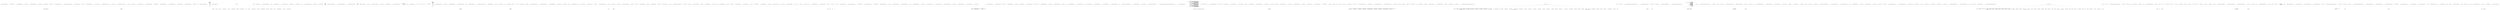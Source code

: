 digraph  {
m2_26 [cluster="Newtonsoft.Json.Tests.Benchmarks.DeserializeBenchmarks.DeserializeDoubleList()", file="DeserializeBenchmarks.cs", label="Entry Newtonsoft.Json.Tests.Benchmarks.DeserializeBenchmarks.DeserializeDoubleList()", span="68-68"];
m2_27 [cluster="Newtonsoft.Json.Tests.Benchmarks.DeserializeBenchmarks.DeserializeDoubleList()", file="DeserializeBenchmarks.cs", label="return JsonConvert.DeserializeObject<IList<double>>(FloatArrayJson);", span="70-70"];
m2_28 [cluster="Newtonsoft.Json.Tests.Benchmarks.DeserializeBenchmarks.DeserializeDoubleList()", file="DeserializeBenchmarks.cs", label="Exit Newtonsoft.Json.Tests.Benchmarks.DeserializeBenchmarks.DeserializeDoubleList()", span="68-68"];
m2_6 [cluster="System.Linq.Enumerable.Range(int, int)", file="DeserializeBenchmarks.cs", label="Entry System.Linq.Enumerable.Range(int, int)", span="0-0"];
m2_16 [cluster="Newtonsoft.Json.Tests.Benchmarks.DeserializeBenchmarks.DeserializeLargeJsonFile()", file="DeserializeBenchmarks.cs", label="Entry Newtonsoft.Json.Tests.Benchmarks.DeserializeBenchmarks.DeserializeLargeJsonFile()", span="57-57"];
m2_17 [cluster="Newtonsoft.Json.Tests.Benchmarks.DeserializeBenchmarks.DeserializeLargeJsonFile()", file="DeserializeBenchmarks.cs", label="var jsonFile = System.IO.File.OpenText(''large.json'')", span="59-59"];
m2_18 [cluster="Newtonsoft.Json.Tests.Benchmarks.DeserializeBenchmarks.DeserializeLargeJsonFile()", file="DeserializeBenchmarks.cs", label="JsonTextReader jsonTextReader = new JsonTextReader(jsonFile)", span="60-60"];
m2_19 [cluster="Newtonsoft.Json.Tests.Benchmarks.DeserializeBenchmarks.DeserializeLargeJsonFile()", file="DeserializeBenchmarks.cs", label="JsonSerializer serializer = new JsonSerializer()", span="62-62"];
m2_20 [cluster="Newtonsoft.Json.Tests.Benchmarks.DeserializeBenchmarks.DeserializeLargeJsonFile()", file="DeserializeBenchmarks.cs", label="return serializer.Deserialize<IList<RootObject>>(jsonTextReader);", span="63-63"];
m2_21 [cluster="Newtonsoft.Json.Tests.Benchmarks.DeserializeBenchmarks.DeserializeLargeJsonFile()", file="DeserializeBenchmarks.cs", label="Exit Newtonsoft.Json.Tests.Benchmarks.DeserializeBenchmarks.DeserializeLargeJsonFile()", span="57-57"];
m2_8 [cluster="Newtonsoft.Json.Linq.JToken.ToString(Newtonsoft.Json.Formatting, params Newtonsoft.Json.JsonConverter[])", file="DeserializeBenchmarks.cs", label="Entry Newtonsoft.Json.Linq.JToken.ToString(Newtonsoft.Json.Formatting, params Newtonsoft.Json.JsonConverter[])", span="433-433"];
m2_23 [cluster="Newtonsoft.Json.JsonTextReader.JsonTextReader(System.IO.TextReader)", file="DeserializeBenchmarks.cs", label="Entry Newtonsoft.Json.JsonTextReader.JsonTextReader(System.IO.TextReader)", span="75-75"];
m2_22 [cluster="System.IO.File.OpenText(string)", file="DeserializeBenchmarks.cs", label="Entry System.IO.File.OpenText(string)", span="0-0"];
m2_29 [cluster="Newtonsoft.Json.Tests.Benchmarks.DeserializeBenchmarks.DeserializeDecimalList()", file="DeserializeBenchmarks.cs", label="Entry Newtonsoft.Json.Tests.Benchmarks.DeserializeBenchmarks.DeserializeDecimalList()", span="74-74"];
m2_30 [cluster="Newtonsoft.Json.Tests.Benchmarks.DeserializeBenchmarks.DeserializeDecimalList()", file="DeserializeBenchmarks.cs", label="return JsonConvert.DeserializeObject<IList<decimal>>(FloatArrayJson);", span="76-76"];
m2_31 [cluster="Newtonsoft.Json.Tests.Benchmarks.DeserializeBenchmarks.DeserializeDecimalList()", file="DeserializeBenchmarks.cs", label="Exit Newtonsoft.Json.Tests.Benchmarks.DeserializeBenchmarks.DeserializeDecimalList()", span="74-74"];
m2_7 [cluster="Unk.Select", file="DeserializeBenchmarks.cs", label="Entry Unk.Select", span=""];
m2_24 [cluster="Newtonsoft.Json.JsonSerializer.JsonSerializer()", file="DeserializeBenchmarks.cs", label="Entry Newtonsoft.Json.JsonSerializer.JsonSerializer()", span="530-530"];
m2_9 [cluster="lambda expression", file="DeserializeBenchmarks.cs", label="Entry lambda expression", span="47-47"];
m2_10 [cluster="lambda expression", file="DeserializeBenchmarks.cs", label="i * 1.1m", span="47-47"];
m2_11 [cluster="lambda expression", file="DeserializeBenchmarks.cs", label="Exit lambda expression", span="47-47"];
m2_15 [cluster="Newtonsoft.Json.JsonConvert.DeserializeObject<T>(string)", file="DeserializeBenchmarks.cs", label="Entry Newtonsoft.Json.JsonConvert.DeserializeObject<T>(string)", span="703-703"];
m2_25 [cluster="Newtonsoft.Json.JsonSerializer.Deserialize<T>(Newtonsoft.Json.JsonReader)", file="DeserializeBenchmarks.cs", label="Entry Newtonsoft.Json.JsonSerializer.Deserialize<T>(Newtonsoft.Json.JsonReader)", span="838-838"];
m2_0 [cluster="Newtonsoft.Json.Tests.Benchmarks.DeserializeBenchmarks.DeserializeBenchmarks()", file="DeserializeBenchmarks.cs", label="Entry Newtonsoft.Json.Tests.Benchmarks.DeserializeBenchmarks.DeserializeBenchmarks()", span="43-43"];
m2_1 [cluster="Newtonsoft.Json.Tests.Benchmarks.DeserializeBenchmarks.DeserializeBenchmarks()", file="DeserializeBenchmarks.cs", label="LargeJsonText = System.IO.File.ReadAllText(''large.json'')", span="45-45"];
m2_2 [cluster="Newtonsoft.Json.Tests.Benchmarks.DeserializeBenchmarks.DeserializeBenchmarks()", file="DeserializeBenchmarks.cs", label="FloatArrayJson = new JArray(Enumerable.Range(0, 5000).Select(i => i * 1.1m)).ToString(Formatting.None)", span="47-47"];
m2_3 [cluster="Newtonsoft.Json.Tests.Benchmarks.DeserializeBenchmarks.DeserializeBenchmarks()", file="DeserializeBenchmarks.cs", label="Exit Newtonsoft.Json.Tests.Benchmarks.DeserializeBenchmarks.DeserializeBenchmarks()", span="43-43"];
m2_12 [cluster="Newtonsoft.Json.Tests.Benchmarks.DeserializeBenchmarks.DeserializeLargeJsonText()", file="DeserializeBenchmarks.cs", label="Entry Newtonsoft.Json.Tests.Benchmarks.DeserializeBenchmarks.DeserializeLargeJsonText()", span="51-51"];
m2_13 [cluster="Newtonsoft.Json.Tests.Benchmarks.DeserializeBenchmarks.DeserializeLargeJsonText()", file="DeserializeBenchmarks.cs", label="return JsonConvert.DeserializeObject<IList<RootObject>>(LargeJsonText);", span="53-53"];
m2_14 [cluster="Newtonsoft.Json.Tests.Benchmarks.DeserializeBenchmarks.DeserializeLargeJsonText()", file="DeserializeBenchmarks.cs", label="Exit Newtonsoft.Json.Tests.Benchmarks.DeserializeBenchmarks.DeserializeLargeJsonText()", span="51-51"];
m2_4 [cluster="System.IO.File.ReadAllText(string)", file="DeserializeBenchmarks.cs", label="Entry System.IO.File.ReadAllText(string)", span="0-0"];
m2_5 [cluster="JArray.cstr", file="DeserializeBenchmarks.cs", label="Entry JArray.cstr", span=""];
m3_22 [cluster="Newtonsoft.Json.Tests.Converters.ExpandoObjectConverterTests.DeserializeExpandoObject()", file="DeserializeComparisonBenchmarks.cs", label="Entry Newtonsoft.Json.Tests.Converters.ExpandoObjectConverterTests.DeserializeExpandoObject()", span="117-117"];
m3_23 [cluster="Newtonsoft.Json.Tests.Converters.ExpandoObjectConverterTests.DeserializeExpandoObject()", color=green, community=0, file="DeserializeComparisonBenchmarks.cs", label="string json = @''{\r\n  ''''Before'''': ''''Before!'''',\r\n  ''''Expando'''': {\r\n    ''''String'''': ''''String!'''',\r\n    ''''Integer'''': 234,\r\n    ''''Float'''': 1.23,\r\n    ''''List'''': [\r\n      ''''First'''',\r\n      ''''Second'''',\r\n      ''''Third''''\r\n    ],\r\n    ''''Object'''': {\r\n      ''''First'''': 1\r\n    }\r\n  },\r\n  ''''After'''': ''''After!''''\r\n}''", prediction=0, span="119-135"];
m3_24 [cluster="Newtonsoft.Json.Tests.Converters.ExpandoObjectConverterTests.DeserializeExpandoObject()", file="DeserializeComparisonBenchmarks.cs", label="ExpandoContainer o = JsonConvert.DeserializeObject<ExpandoContainer>(json)", span="137-137"];
m3_25 [cluster="Newtonsoft.Json.Tests.Converters.ExpandoObjectConverterTests.DeserializeExpandoObject()", file="DeserializeComparisonBenchmarks.cs", label="Assert.AreEqual(o.Before, ''Before!'')", span="139-139"];
m3_26 [cluster="Newtonsoft.Json.Tests.Converters.ExpandoObjectConverterTests.DeserializeExpandoObject()", file="DeserializeComparisonBenchmarks.cs", label="Assert.AreEqual(o.After, ''After!'')", span="140-140"];
m3_27 [cluster="Newtonsoft.Json.Tests.Converters.ExpandoObjectConverterTests.DeserializeExpandoObject()", file="DeserializeComparisonBenchmarks.cs", label="Assert.IsNotNull(o.Expando)", span="141-141"];
m3_28 [cluster="Newtonsoft.Json.Tests.Converters.ExpandoObjectConverterTests.DeserializeExpandoObject()", file="DeserializeComparisonBenchmarks.cs", label="dynamic d = o.Expando", span="143-143"];
m3_29 [cluster="Newtonsoft.Json.Tests.Converters.ExpandoObjectConverterTests.DeserializeExpandoObject()", file="DeserializeComparisonBenchmarks.cs", label="CustomAssert.IsInstanceOfType(typeof(ExpandoObject), d)", span="144-144"];
m3_30 [cluster="Newtonsoft.Json.Tests.Converters.ExpandoObjectConverterTests.DeserializeExpandoObject()", file="DeserializeComparisonBenchmarks.cs", label="Assert.AreEqual(''String!'', d.String)", span="146-146"];
m3_31 [cluster="Newtonsoft.Json.Tests.Converters.ExpandoObjectConverterTests.DeserializeExpandoObject()", file="DeserializeComparisonBenchmarks.cs", label="CustomAssert.IsInstanceOfType(typeof(string), d.String)", span="147-147"];
m3_32 [cluster="Newtonsoft.Json.Tests.Converters.ExpandoObjectConverterTests.DeserializeExpandoObject()", file="DeserializeComparisonBenchmarks.cs", label="Assert.AreEqual(234, d.Integer)", span="149-149"];
m3_33 [cluster="Newtonsoft.Json.Tests.Converters.ExpandoObjectConverterTests.DeserializeExpandoObject()", file="DeserializeComparisonBenchmarks.cs", label="CustomAssert.IsInstanceOfType(typeof(long), d.Integer)", span="150-150"];
m3_34 [cluster="Newtonsoft.Json.Tests.Converters.ExpandoObjectConverterTests.DeserializeExpandoObject()", file="DeserializeComparisonBenchmarks.cs", label="Assert.AreEqual(1.23, d.Float)", span="152-152"];
m3_35 [cluster="Newtonsoft.Json.Tests.Converters.ExpandoObjectConverterTests.DeserializeExpandoObject()", file="DeserializeComparisonBenchmarks.cs", label="CustomAssert.IsInstanceOfType(typeof(double), d.Float)", span="153-153"];
m3_36 [cluster="Newtonsoft.Json.Tests.Converters.ExpandoObjectConverterTests.DeserializeExpandoObject()", file="DeserializeComparisonBenchmarks.cs", label="Assert.IsNotNull(d.List)", span="155-155"];
m3_37 [cluster="Newtonsoft.Json.Tests.Converters.ExpandoObjectConverterTests.DeserializeExpandoObject()", file="DeserializeComparisonBenchmarks.cs", label="Assert.AreEqual(3, d.List.Count)", span="156-156"];
m3_38 [cluster="Newtonsoft.Json.Tests.Converters.ExpandoObjectConverterTests.DeserializeExpandoObject()", file="DeserializeComparisonBenchmarks.cs", label="CustomAssert.IsInstanceOfType(typeof(List<object>), d.List)", span="157-157"];
m3_39 [cluster="Newtonsoft.Json.Tests.Converters.ExpandoObjectConverterTests.DeserializeExpandoObject()", file="DeserializeComparisonBenchmarks.cs", label="Assert.AreEqual(''First'', d.List[0])", span="159-159"];
m3_40 [cluster="Newtonsoft.Json.Tests.Converters.ExpandoObjectConverterTests.DeserializeExpandoObject()", file="DeserializeComparisonBenchmarks.cs", label="CustomAssert.IsInstanceOfType(typeof(string), d.List[0])", span="160-160"];
m3_41 [cluster="Newtonsoft.Json.Tests.Converters.ExpandoObjectConverterTests.DeserializeExpandoObject()", file="DeserializeComparisonBenchmarks.cs", label="Assert.AreEqual(''Second'', d.List[1])", span="162-162"];
m3_42 [cluster="Newtonsoft.Json.Tests.Converters.ExpandoObjectConverterTests.DeserializeExpandoObject()", file="DeserializeComparisonBenchmarks.cs", label="Assert.AreEqual(''Third'', d.List[2])", span="163-163"];
m3_43 [cluster="Newtonsoft.Json.Tests.Converters.ExpandoObjectConverterTests.DeserializeExpandoObject()", file="DeserializeComparisonBenchmarks.cs", label="Assert.IsNotNull(d.Object)", span="165-165"];
m3_44 [cluster="Newtonsoft.Json.Tests.Converters.ExpandoObjectConverterTests.DeserializeExpandoObject()", file="DeserializeComparisonBenchmarks.cs", label="CustomAssert.IsInstanceOfType(typeof(ExpandoObject), d.Object)", span="166-166"];
m3_45 [cluster="Newtonsoft.Json.Tests.Converters.ExpandoObjectConverterTests.DeserializeExpandoObject()", file="DeserializeComparisonBenchmarks.cs", label="Assert.AreEqual(1, d.Object.First)", span="168-168"];
m3_46 [cluster="Newtonsoft.Json.Tests.Converters.ExpandoObjectConverterTests.DeserializeExpandoObject()", file="DeserializeComparisonBenchmarks.cs", label="CustomAssert.IsInstanceOfType(typeof(long), d.Object.First)", span="169-169"];
m3_47 [cluster="Newtonsoft.Json.Tests.Converters.ExpandoObjectConverterTests.DeserializeExpandoObject()", file="DeserializeComparisonBenchmarks.cs", label="Exit Newtonsoft.Json.Tests.Converters.ExpandoObjectConverterTests.DeserializeExpandoObject()", span="117-117"];
m3_16 [cluster="Unk.AreEqual", file="DeserializeComparisonBenchmarks.cs", label="Entry Unk.AreEqual", span=""];
m3_50 [cluster="Newtonsoft.Json.Tests.CustomAssert.IsInstanceOfType(System.Type, object)", file="DeserializeComparisonBenchmarks.cs", label="Entry Newtonsoft.Json.Tests.CustomAssert.IsInstanceOfType(System.Type, object)", span="154-154"];
m3_15 [cluster="Newtonsoft.Json.JsonConvert.SerializeObject(object, Newtonsoft.Json.Formatting)", file="DeserializeComparisonBenchmarks.cs", label="Entry Newtonsoft.Json.JsonConvert.SerializeObject(object, Newtonsoft.Json.Formatting)", span="511-511"];
m3_12 [cluster="System.Dynamic.ExpandoObject.ExpandoObject()", file="DeserializeComparisonBenchmarks.cs", label="Entry System.Dynamic.ExpandoObject.ExpandoObject()", span="0-0"];
m3_48 [cluster="Newtonsoft.Json.JsonConvert.DeserializeObject<T>(string)", file="DeserializeComparisonBenchmarks.cs", label="Entry Newtonsoft.Json.JsonConvert.DeserializeObject<T>(string)", span="725-725"];
m3_49 [cluster="Unk.IsNotNull", file="DeserializeComparisonBenchmarks.cs", label="Entry Unk.IsNotNull", span=""];
m3_17 [cluster="Newtonsoft.Json.Tests.Converters.ExpandoObjectConverterTests.SerializeNullExpandoObject()", file="DeserializeComparisonBenchmarks.cs", label="Entry Newtonsoft.Json.Tests.Converters.ExpandoObjectConverterTests.SerializeNullExpandoObject()", span="103-103"];
m3_18 [cluster="Newtonsoft.Json.Tests.Converters.ExpandoObjectConverterTests.SerializeNullExpandoObject()", file="DeserializeComparisonBenchmarks.cs", label="ExpandoContainer d = new ExpandoContainer()", span="105-105"];
m3_19 [cluster="Newtonsoft.Json.Tests.Converters.ExpandoObjectConverterTests.SerializeNullExpandoObject()", file="DeserializeComparisonBenchmarks.cs", label="string json = JsonConvert.SerializeObject(d, Formatting.Indented)", span="107-107"];
m3_20 [cluster="Newtonsoft.Json.Tests.Converters.ExpandoObjectConverterTests.SerializeNullExpandoObject()", file="DeserializeComparisonBenchmarks.cs", label="Assert.AreEqual(@''{\r\n  ''''Before'''': null,\r\n  ''''Expando'''': null,\r\n  ''''After'''': null\r\n}'', json)", span="109-113"];
m3_21 [cluster="Newtonsoft.Json.Tests.Converters.ExpandoObjectConverterTests.SerializeNullExpandoObject()", file="DeserializeComparisonBenchmarks.cs", label="Exit Newtonsoft.Json.Tests.Converters.ExpandoObjectConverterTests.SerializeNullExpandoObject()", span="103-103"];
m3_11 [cluster="Newtonsoft.Json.Tests.Converters.ExpandoObjectConverterTests.ExpandoContainer.ExpandoContainer()", file="DeserializeComparisonBenchmarks.cs", label="Entry Newtonsoft.Json.Tests.Converters.ExpandoObjectConverterTests.ExpandoContainer.ExpandoContainer()", span="53-53"];
m3_51 [cluster="Newtonsoft.Json.Tests.Converters.ExpandoObjectConverterTests.DeserializeNullExpandoObject()", file="DeserializeComparisonBenchmarks.cs", label="Entry Newtonsoft.Json.Tests.Converters.ExpandoObjectConverterTests.DeserializeNullExpandoObject()", span="173-173"];
m3_52 [cluster="Newtonsoft.Json.Tests.Converters.ExpandoObjectConverterTests.DeserializeNullExpandoObject()", file="DeserializeComparisonBenchmarks.cs", label="string json = @''{\r\n  ''''Before'''': null,\r\n  ''''Expando'''': null,\r\n  ''''After'''': null\r\n}''", span="175-179"];
m3_53 [cluster="Newtonsoft.Json.Tests.Converters.ExpandoObjectConverterTests.DeserializeNullExpandoObject()", file="DeserializeComparisonBenchmarks.cs", label="ExpandoContainer c = JsonConvert.DeserializeObject<ExpandoContainer>(json)", span="181-181"];
m3_54 [cluster="Newtonsoft.Json.Tests.Converters.ExpandoObjectConverterTests.DeserializeNullExpandoObject()", file="DeserializeComparisonBenchmarks.cs", label="Assert.AreEqual(null, c.Expando)", span="183-183"];
m3_55 [cluster="Newtonsoft.Json.Tests.Converters.ExpandoObjectConverterTests.DeserializeNullExpandoObject()", file="DeserializeComparisonBenchmarks.cs", label="Exit Newtonsoft.Json.Tests.Converters.ExpandoObjectConverterTests.DeserializeNullExpandoObject()", span="173-173"];
m3_13 [cluster="System.Collections.Generic.List<T>.List()", file="DeserializeComparisonBenchmarks.cs", label="Entry System.Collections.Generic.List<T>.List()", span="0-0"];
m3_14 [cluster="System.Collections.Generic.Dictionary<TKey, TValue>.Dictionary()", file="DeserializeComparisonBenchmarks.cs", label="Entry System.Collections.Generic.Dictionary<TKey, TValue>.Dictionary()", span="0-0"];
m3_0 [cluster="Newtonsoft.Json.Tests.Converters.ExpandoObjectConverterTests.SerializeExpandoObject()", file="DeserializeComparisonBenchmarks.cs", label="Entry Newtonsoft.Json.Tests.Converters.ExpandoObjectConverterTests.SerializeExpandoObject()", span="61-61"];
m3_1 [cluster="Newtonsoft.Json.Tests.Converters.ExpandoObjectConverterTests.SerializeExpandoObject()", file="DeserializeComparisonBenchmarks.cs", label="ExpandoContainer d = new ExpandoContainer\r\n            {\r\n                Before = ''Before!'',\r\n                Expando = new ExpandoObject(),\r\n                After = ''After!''\r\n            }", span="63-68"];
m3_2 [cluster="Newtonsoft.Json.Tests.Converters.ExpandoObjectConverterTests.SerializeExpandoObject()", file="DeserializeComparisonBenchmarks.cs", label="dynamic o = d.Expando", span="70-70"];
m3_8 [cluster="Newtonsoft.Json.Tests.Converters.ExpandoObjectConverterTests.SerializeExpandoObject()", file="DeserializeComparisonBenchmarks.cs", label="string json = JsonConvert.SerializeObject(d, Formatting.Indented)", span="81-81"];
m3_3 [cluster="Newtonsoft.Json.Tests.Converters.ExpandoObjectConverterTests.SerializeExpandoObject()", file="DeserializeComparisonBenchmarks.cs", label="o.String = ''String!''", span="72-72"];
m3_4 [cluster="Newtonsoft.Json.Tests.Converters.ExpandoObjectConverterTests.SerializeExpandoObject()", color=green, community=0, file="DeserializeComparisonBenchmarks.cs", label="o.Integer = 234", prediction=1, span="73-73"];
m3_5 [cluster="Newtonsoft.Json.Tests.Converters.ExpandoObjectConverterTests.SerializeExpandoObject()", file="DeserializeComparisonBenchmarks.cs", label="o.Float = 1.23d", span="74-74"];
m3_6 [cluster="Newtonsoft.Json.Tests.Converters.ExpandoObjectConverterTests.SerializeExpandoObject()", file="DeserializeComparisonBenchmarks.cs", label="o.List = new List<string> { ''First'', ''Second'', ''Third'' }", span="75-75"];
m3_7 [cluster="Newtonsoft.Json.Tests.Converters.ExpandoObjectConverterTests.SerializeExpandoObject()", file="DeserializeComparisonBenchmarks.cs", label="o.Object = new Dictionary<string, object>\r\n            {\r\n                { ''First'', 1 }\r\n            }", span="76-79"];
m3_9 [cluster="Newtonsoft.Json.Tests.Converters.ExpandoObjectConverterTests.SerializeExpandoObject()", color=green, community=0, file="DeserializeComparisonBenchmarks.cs", label="Assert.AreEqual(@''{\r\n  ''''Before'''': ''''Before!'''',\r\n  ''''Expando'''': {\r\n    ''''String'''': ''''String!'''',\r\n    ''''Integer'''': 234,\r\n    ''''Float'''': 1.23,\r\n    ''''List'''': [\r\n      ''''First'''',\r\n      ''''Second'''',\r\n      ''''Third''''\r\n    ],\r\n    ''''Object'''': {\r\n      ''''First'''': 1\r\n    }\r\n  },\r\n  ''''After'''': ''''After!''''\r\n}'', json)", prediction=2, span="83-99"];
m3_10 [cluster="Newtonsoft.Json.Tests.Converters.ExpandoObjectConverterTests.SerializeExpandoObject()", file="DeserializeComparisonBenchmarks.cs", label="Exit Newtonsoft.Json.Tests.Converters.ExpandoObjectConverterTests.SerializeExpandoObject()", span="61-61"];
m4_4 [cluster="System.Linq.Enumerable.Range(int, int)", file="JsonTextReaderBenchmarks.cs", label="Entry System.Linq.Enumerable.Range(int, int)", span="0-0"];
m4_18 [cluster="Newtonsoft.Json.Tests.Benchmarks.JsonTextReaderBenchmarks.ReadAsDecimal()", file="JsonTextReaderBenchmarks.cs", label="Entry Newtonsoft.Json.Tests.Benchmarks.JsonTextReaderBenchmarks.ReadAsDecimal()", span="55-55"];
m4_19 [cluster="Newtonsoft.Json.Tests.Benchmarks.JsonTextReaderBenchmarks.ReadAsDecimal()", file="JsonTextReaderBenchmarks.cs", label="JsonTextReader jsonTextReader = new JsonTextReader(new StringReader(FloatArrayJson))", span="57-57"];
m4_20 [cluster="Newtonsoft.Json.Tests.Benchmarks.JsonTextReaderBenchmarks.ReadAsDecimal()", file="JsonTextReaderBenchmarks.cs", label="jsonTextReader.Read()", span="59-59"];
m4_21 [cluster="Newtonsoft.Json.Tests.Benchmarks.JsonTextReaderBenchmarks.ReadAsDecimal()", file="JsonTextReaderBenchmarks.cs", label="jsonTextReader.ReadAsDecimal() != null", span="61-61"];
m4_22 [cluster="Newtonsoft.Json.Tests.Benchmarks.JsonTextReaderBenchmarks.ReadAsDecimal()", file="JsonTextReaderBenchmarks.cs", label="Exit Newtonsoft.Json.Tests.Benchmarks.JsonTextReaderBenchmarks.ReadAsDecimal()", span="55-55"];
m4_6 [cluster="Newtonsoft.Json.Linq.JToken.ToString(Newtonsoft.Json.Formatting, params Newtonsoft.Json.JsonConverter[])", file="JsonTextReaderBenchmarks.cs", label="Entry Newtonsoft.Json.Linq.JToken.ToString(Newtonsoft.Json.Formatting, params Newtonsoft.Json.JsonConverter[])", span="433-433"];
m4_16 [cluster="Newtonsoft.Json.JsonTextReader.JsonTextReader(System.IO.TextReader)", file="JsonTextReaderBenchmarks.cs", label="Entry Newtonsoft.Json.JsonTextReader.JsonTextReader(System.IO.TextReader)", span="75-75"];
m4_15 [cluster="System.IO.File.OpenText(string)", file="JsonTextReaderBenchmarks.cs", label="Entry System.IO.File.OpenText(string)", span="0-0"];
m4_23 [cluster="System.IO.StringReader.StringReader(string)", file="JsonTextReaderBenchmarks.cs", label="Entry System.IO.StringReader.StringReader(string)", span="0-0"];
m4_5 [cluster="Unk.Select", file="JsonTextReaderBenchmarks.cs", label="Entry Unk.Select", span=""];
m4_7 [cluster="lambda expression", file="JsonTextReaderBenchmarks.cs", label="Entry lambda expression", span="39-39"];
m4_8 [cluster="lambda expression", file="JsonTextReaderBenchmarks.cs", label="i * 1.1m", span="39-39"];
m4_9 [cluster="lambda expression", file="JsonTextReaderBenchmarks.cs", label="Exit lambda expression", span="39-39"];
m4_24 [cluster="Newtonsoft.Json.JsonTextReader.ReadAsDecimal()", file="JsonTextReaderBenchmarks.cs", label="Entry Newtonsoft.Json.JsonTextReader.ReadAsDecimal()", span="1016-1016"];
m4_17 [cluster="Newtonsoft.Json.JsonTextReader.Read()", file="JsonTextReaderBenchmarks.cs", label="Entry Newtonsoft.Json.JsonTextReader.Read()", span="387-387"];
m4_0 [cluster="Newtonsoft.Json.Tests.Benchmarks.JsonTextReaderBenchmarks.JsonTextReaderBenchmarks()", file="JsonTextReaderBenchmarks.cs", label="Entry Newtonsoft.Json.Tests.Benchmarks.JsonTextReaderBenchmarks.JsonTextReaderBenchmarks()", span="37-37"];
m4_1 [cluster="Newtonsoft.Json.Tests.Benchmarks.JsonTextReaderBenchmarks.JsonTextReaderBenchmarks()", file="JsonTextReaderBenchmarks.cs", label="FloatArrayJson = new JArray(Enumerable.Range(0, 5000).Select(i => i * 1.1m)).ToString(Formatting.None)", span="39-39"];
m4_2 [cluster="Newtonsoft.Json.Tests.Benchmarks.JsonTextReaderBenchmarks.JsonTextReaderBenchmarks()", file="JsonTextReaderBenchmarks.cs", label="Exit Newtonsoft.Json.Tests.Benchmarks.JsonTextReaderBenchmarks.JsonTextReaderBenchmarks()", span="37-37"];
m4_10 [cluster="Newtonsoft.Json.Tests.Benchmarks.JsonTextReaderBenchmarks.ReadLargeJson()", file="JsonTextReaderBenchmarks.cs", label="Entry Newtonsoft.Json.Tests.Benchmarks.JsonTextReaderBenchmarks.ReadLargeJson()", span="43-43"];
m4_11 [cluster="Newtonsoft.Json.Tests.Benchmarks.JsonTextReaderBenchmarks.ReadLargeJson()", file="JsonTextReaderBenchmarks.cs", label="StreamReader fs = System.IO.File.OpenText(''large.json'')", span="45-45"];
m4_12 [cluster="Newtonsoft.Json.Tests.Benchmarks.JsonTextReaderBenchmarks.ReadLargeJson()", file="JsonTextReaderBenchmarks.cs", label="JsonTextReader jsonTextReader = new JsonTextReader(fs)", span="46-46"];
m4_13 [cluster="Newtonsoft.Json.Tests.Benchmarks.JsonTextReaderBenchmarks.ReadLargeJson()", file="JsonTextReaderBenchmarks.cs", label="jsonTextReader.Read()", span="48-48"];
m4_14 [cluster="Newtonsoft.Json.Tests.Benchmarks.JsonTextReaderBenchmarks.ReadLargeJson()", file="JsonTextReaderBenchmarks.cs", label="Exit Newtonsoft.Json.Tests.Benchmarks.JsonTextReaderBenchmarks.ReadLargeJson()", span="43-43"];
m4_3 [cluster="JArray.cstr", file="JsonTextReaderBenchmarks.cs", label="Entry JArray.cstr", span=""];
m5_9 [cluster="Newtonsoft.Json.JsonTextWriter.WriteValue(string)", file="JsonTextWriterBenchmarks.cs", label="Entry Newtonsoft.Json.JsonTextWriter.WriteValue(string)", span="437-437"];
m5_8 [cluster="Newtonsoft.Json.JsonTextWriter.JsonTextWriter(System.IO.TextWriter)", file="JsonTextWriterBenchmarks.cs", label="Entry Newtonsoft.Json.JsonTextWriter.JsonTextWriter(System.IO.TextWriter)", span="149-149"];
m5_7 [cluster="System.IO.StringWriter.StringWriter()", file="JsonTextWriterBenchmarks.cs", label="Entry System.IO.StringWriter.StringWriter()", span="0-0"];
m5_0 [cluster="Newtonsoft.Json.Tests.Benchmarks.JsonTextWriterBenchmarks.SerializeUnicodeChars()", file="JsonTextWriterBenchmarks.cs", label="Entry Newtonsoft.Json.Tests.Benchmarks.JsonTextWriterBenchmarks.SerializeUnicodeChars()", span="36-36"];
m5_1 [cluster="Newtonsoft.Json.Tests.Benchmarks.JsonTextWriterBenchmarks.SerializeUnicodeChars()", file="JsonTextWriterBenchmarks.cs", label="StringWriter sw = new StringWriter()", span="38-38"];
m5_2 [cluster="Newtonsoft.Json.Tests.Benchmarks.JsonTextWriterBenchmarks.SerializeUnicodeChars()", file="JsonTextWriterBenchmarks.cs", label="JsonTextWriter jsonTextWriter = new JsonTextWriter(sw)", span="39-39"];
m5_5 [cluster="Newtonsoft.Json.Tests.Benchmarks.JsonTextWriterBenchmarks.SerializeUnicodeChars()", file="JsonTextWriterBenchmarks.cs", label="return sw.ToString();", span="43-43"];
m5_3 [cluster="Newtonsoft.Json.Tests.Benchmarks.JsonTextWriterBenchmarks.SerializeUnicodeChars()", file="JsonTextWriterBenchmarks.cs", label="jsonTextWriter.WriteValue(UnicodeCharsString)", span="40-40"];
m5_4 [cluster="Newtonsoft.Json.Tests.Benchmarks.JsonTextWriterBenchmarks.SerializeUnicodeChars()", file="JsonTextWriterBenchmarks.cs", label="jsonTextWriter.Flush()", span="41-41"];
m5_6 [cluster="Newtonsoft.Json.Tests.Benchmarks.JsonTextWriterBenchmarks.SerializeUnicodeChars()", file="JsonTextWriterBenchmarks.cs", label="Exit Newtonsoft.Json.Tests.Benchmarks.JsonTextWriterBenchmarks.SerializeUnicodeChars()", span="36-36"];
m5_10 [cluster="Newtonsoft.Json.JsonTextWriter.Flush()", file="JsonTextWriterBenchmarks.cs", label="Entry Newtonsoft.Json.JsonTextWriter.Flush()", span="172-172"];
m5_11 [cluster="System.IO.StringWriter.ToString()", file="JsonTextWriterBenchmarks.cs", label="Entry System.IO.StringWriter.ToString()", span="0-0"];
m6_25 [cluster="Newtonsoft.Json.Tests.Benchmarks.JTokenBenchmarks.JObjectParse()", file="JTokenBenchmarks.cs", label="Entry Newtonsoft.Json.Tests.Benchmarks.JTokenBenchmarks.JObjectParse()", span="69-69"];
m6_26 [cluster="Newtonsoft.Json.Tests.Benchmarks.JTokenBenchmarks.JObjectParse()", file="JTokenBenchmarks.cs", label="return JObject.Parse(JsonTextSample);", span="71-71"];
m6_27 [cluster="Newtonsoft.Json.Tests.Benchmarks.JTokenBenchmarks.JObjectParse()", file="JTokenBenchmarks.cs", label="Exit Newtonsoft.Json.Tests.Benchmarks.JTokenBenchmarks.JObjectParse()", span="69-69"];
m6_9 [cluster="Newtonsoft.Json.Linq.JObject.JObject()", file="JTokenBenchmarks.cs", label="Entry Newtonsoft.Json.Linq.JObject.JObject()", span="87-87"];
m6_18 [cluster="Newtonsoft.Json.JsonTextWriter.JsonTextWriter(System.IO.TextWriter)", file="JTokenBenchmarks.cs", label="Entry Newtonsoft.Json.JsonTextWriter.JsonTextWriter(System.IO.TextWriter)", span="149-149"];
m6_12 [cluster="string.String(char, int)", file="JTokenBenchmarks.cs", label="Entry string.String(char, int)", span="0-0"];
m6_19 [cluster="Newtonsoft.Json.Linq.JObject.WriteTo(Newtonsoft.Json.JsonWriter, params Newtonsoft.Json.JsonConverter[])", file="JTokenBenchmarks.cs", label="Entry Newtonsoft.Json.Linq.JObject.WriteTo(Newtonsoft.Json.JsonWriter, params Newtonsoft.Json.JsonConverter[])", span="470-470"];
m6_28 [cluster="Newtonsoft.Json.Linq.JObject.Parse(string)", file="JTokenBenchmarks.cs", label="Entry Newtonsoft.Json.Linq.JObject.Parse(string)", span="404-404"];
m6_17 [cluster="System.IO.StringWriter.StringWriter()", file="JTokenBenchmarks.cs", label="Entry System.IO.StringWriter.StringWriter()", span="0-0"];
m6_29 [cluster="Newtonsoft.Json.Tests.Benchmarks.JTokenBenchmarks.JArrayNestedParse()", file="JTokenBenchmarks.cs", label="Entry Newtonsoft.Json.Tests.Benchmarks.JTokenBenchmarks.JArrayNestedParse()", span="75-75"];
m6_30 [cluster="Newtonsoft.Json.Tests.Benchmarks.JTokenBenchmarks.JArrayNestedParse()", file="JTokenBenchmarks.cs", label="return JArray.Parse(NestedJsonText);", span="77-77"];
m6_31 [cluster="Newtonsoft.Json.Tests.Benchmarks.JTokenBenchmarks.JArrayNestedParse()", file="JTokenBenchmarks.cs", label="Exit Newtonsoft.Json.Tests.Benchmarks.JTokenBenchmarks.JArrayNestedParse()", span="75-75"];
m6_45 [cluster="Newtonsoft.Json.Linq.JArray.JArray()", file="JTokenBenchmarks.cs", label="Entry Newtonsoft.Json.Linq.JArray.JArray()", span="65-65"];
m6_24 [cluster="Unk.WriteToAsync", file="JTokenBenchmarks.cs", label="Entry Unk.WriteToAsync", span=""];
m6_13 [cluster="Newtonsoft.Json.Tests.Benchmarks.JTokenBenchmarks.TokenWriteTo()", file="JTokenBenchmarks.cs", label="Entry Newtonsoft.Json.Tests.Benchmarks.JTokenBenchmarks.TokenWriteTo()", span="55-55"];
m6_14 [cluster="Newtonsoft.Json.Tests.Benchmarks.JTokenBenchmarks.TokenWriteTo()", file="JTokenBenchmarks.cs", label="StringWriter sw = new StringWriter()", span="57-57"];
m6_15 [cluster="Newtonsoft.Json.Tests.Benchmarks.JTokenBenchmarks.TokenWriteTo()", file="JTokenBenchmarks.cs", label="JObjectSample.WriteTo(new JsonTextWriter(sw))", span="58-58"];
m6_16 [cluster="Newtonsoft.Json.Tests.Benchmarks.JTokenBenchmarks.TokenWriteTo()", file="JTokenBenchmarks.cs", label="Exit Newtonsoft.Json.Tests.Benchmarks.JTokenBenchmarks.TokenWriteTo()", span="55-55"];
m6_20 [cluster="Newtonsoft.Json.Tests.Benchmarks.JTokenBenchmarks.TokenWriteToAsync()", file="JTokenBenchmarks.cs", label="Entry Newtonsoft.Json.Tests.Benchmarks.JTokenBenchmarks.TokenWriteToAsync()", span="62-62"];
m6_21 [cluster="Newtonsoft.Json.Tests.Benchmarks.JTokenBenchmarks.TokenWriteToAsync()", file="JTokenBenchmarks.cs", label="StringWriter sw = new StringWriter()", span="64-64"];
m6_22 [cluster="Newtonsoft.Json.Tests.Benchmarks.JTokenBenchmarks.TokenWriteToAsync()", file="JTokenBenchmarks.cs", label="return JObjectSample.WriteToAsync(new JsonTextWriter(sw));", span="65-65"];
m6_23 [cluster="Newtonsoft.Json.Tests.Benchmarks.JTokenBenchmarks.TokenWriteToAsync()", file="JTokenBenchmarks.cs", label="Exit Newtonsoft.Json.Tests.Benchmarks.JTokenBenchmarks.TokenWriteToAsync()", span="62-62"];
m6_32 [cluster="Newtonsoft.Json.Linq.JArray.Parse(string)", file="JTokenBenchmarks.cs", label="Entry Newtonsoft.Json.Linq.JArray.Parse(string)", span="157-157"];
m6_46 [cluster="Newtonsoft.Json.Linq.JArray.Add(Newtonsoft.Json.Linq.JToken)", file="JTokenBenchmarks.cs", label="Entry Newtonsoft.Json.Linq.JArray.Add(Newtonsoft.Json.Linq.JToken)", span="345-345"];
m6_10 [cluster="int.ToString()", file="JTokenBenchmarks.cs", label="Entry int.ToString()", span="0-0"];
m6_11 [cluster="Newtonsoft.Json.Linq.JToken.ToString()", file="JTokenBenchmarks.cs", label="Entry Newtonsoft.Json.Linq.JToken.ToString()", span="422-422"];
m6_0 [cluster="Newtonsoft.Json.Tests.Benchmarks.JTokenBenchmarks.JTokenBenchmarks()", file="JTokenBenchmarks.cs", label="Entry Newtonsoft.Json.Tests.Benchmarks.JTokenBenchmarks.JTokenBenchmarks()", span="42-42"];
m6_1 [cluster="Newtonsoft.Json.Tests.Benchmarks.JTokenBenchmarks.JTokenBenchmarks()", file="JTokenBenchmarks.cs", label="JObject o = new JObject()", span="44-44"];
m6_2 [cluster="Newtonsoft.Json.Tests.Benchmarks.JTokenBenchmarks.JTokenBenchmarks()", file="JTokenBenchmarks.cs", label="int i = 0", span="45-45"];
m6_4 [cluster="Newtonsoft.Json.Tests.Benchmarks.JTokenBenchmarks.JTokenBenchmarks()", file="JTokenBenchmarks.cs", label="o[i.ToString()] = i", span="47-47"];
m6_6 [cluster="Newtonsoft.Json.Tests.Benchmarks.JTokenBenchmarks.JTokenBenchmarks()", file="JTokenBenchmarks.cs", label="JsonTextSample = o.ToString()", span="49-49"];
m6_3 [cluster="Newtonsoft.Json.Tests.Benchmarks.JTokenBenchmarks.JTokenBenchmarks()", file="JTokenBenchmarks.cs", label="i < 50", span="45-45"];
m6_5 [cluster="Newtonsoft.Json.Tests.Benchmarks.JTokenBenchmarks.JTokenBenchmarks()", file="JTokenBenchmarks.cs", label="i++", span="45-45"];
m6_7 [cluster="Newtonsoft.Json.Tests.Benchmarks.JTokenBenchmarks.JTokenBenchmarks()", file="JTokenBenchmarks.cs", label="NestedJsonText = (new string('[', 100000)) + ''1'' + (new string(']', 100000))", span="51-51"];
m6_8 [cluster="Newtonsoft.Json.Tests.Benchmarks.JTokenBenchmarks.JTokenBenchmarks()", file="JTokenBenchmarks.cs", label="Exit Newtonsoft.Json.Tests.Benchmarks.JTokenBenchmarks.JTokenBenchmarks()", span="42-42"];
m6_33 [cluster="Newtonsoft.Json.Tests.Benchmarks.JTokenBenchmarks.JArrayNestedBuild()", file="JTokenBenchmarks.cs", label="Entry Newtonsoft.Json.Tests.Benchmarks.JTokenBenchmarks.JArrayNestedBuild()", span="81-81"];
m6_34 [cluster="Newtonsoft.Json.Tests.Benchmarks.JTokenBenchmarks.JArrayNestedBuild()", file="JTokenBenchmarks.cs", label="JArray current = new JArray()", span="83-83"];
m6_35 [cluster="Newtonsoft.Json.Tests.Benchmarks.JTokenBenchmarks.JArrayNestedBuild()", file="JTokenBenchmarks.cs", label="JArray root = current", span="84-84"];
m6_39 [cluster="Newtonsoft.Json.Tests.Benchmarks.JTokenBenchmarks.JArrayNestedBuild()", file="JTokenBenchmarks.cs", label="current.Add(temp)", span="88-88"];
m6_42 [cluster="Newtonsoft.Json.Tests.Benchmarks.JTokenBenchmarks.JArrayNestedBuild()", file="JTokenBenchmarks.cs", label="current.Add(1)", span="91-91"];
m6_36 [cluster="Newtonsoft.Json.Tests.Benchmarks.JTokenBenchmarks.JArrayNestedBuild()", file="JTokenBenchmarks.cs", label="int j = 0", span="85-85"];
m6_43 [cluster="Newtonsoft.Json.Tests.Benchmarks.JTokenBenchmarks.JArrayNestedBuild()", file="JTokenBenchmarks.cs", label="return root;", span="93-93"];
m6_37 [cluster="Newtonsoft.Json.Tests.Benchmarks.JTokenBenchmarks.JArrayNestedBuild()", file="JTokenBenchmarks.cs", label="j < 100000", span="85-85"];
m6_41 [cluster="Newtonsoft.Json.Tests.Benchmarks.JTokenBenchmarks.JArrayNestedBuild()", file="JTokenBenchmarks.cs", label="j++", span="85-85"];
m6_38 [cluster="Newtonsoft.Json.Tests.Benchmarks.JTokenBenchmarks.JArrayNestedBuild()", file="JTokenBenchmarks.cs", label="JArray temp = new JArray()", span="87-87"];
m6_40 [cluster="Newtonsoft.Json.Tests.Benchmarks.JTokenBenchmarks.JArrayNestedBuild()", file="JTokenBenchmarks.cs", label="current = temp", span="89-89"];
m6_44 [cluster="Newtonsoft.Json.Tests.Benchmarks.JTokenBenchmarks.JArrayNestedBuild()", file="JTokenBenchmarks.cs", label="Exit Newtonsoft.Json.Tests.Benchmarks.JTokenBenchmarks.JArrayNestedBuild()", span="81-81"];
m7_4 [cluster="Newtonsoft.Json.Tests.Benchmarks.JValueConvertBenchmarks.JTokenToObjectWithSerializer()", file="JValueConvertBenchmarks.cs", label="Entry Newtonsoft.Json.Tests.Benchmarks.JValueConvertBenchmarks.JTokenToObjectWithSerializer()", span="46-46"];
m7_5 [cluster="Newtonsoft.Json.Tests.Benchmarks.JValueConvertBenchmarks.JTokenToObjectWithSerializer()", file="JValueConvertBenchmarks.cs", label="return (string)StringJValue.ToObject(typeof(string), new JsonSerializer());", span="48-48"];
m7_6 [cluster="Newtonsoft.Json.Tests.Benchmarks.JValueConvertBenchmarks.JTokenToObjectWithSerializer()", file="JValueConvertBenchmarks.cs", label="Exit Newtonsoft.Json.Tests.Benchmarks.JValueConvertBenchmarks.JTokenToObjectWithSerializer()", span="46-46"];
m7_3 [cluster="Newtonsoft.Json.Linq.JToken.ToObject(System.Type)", file="JValueConvertBenchmarks.cs", label="Entry Newtonsoft.Json.Linq.JToken.ToObject(System.Type)", span="1942-1942"];
m7_9 [cluster="Newtonsoft.Json.Tests.Benchmarks.JValueConvertBenchmarks.JTokenToObjectConvert()", file="JValueConvertBenchmarks.cs", label="Entry Newtonsoft.Json.Tests.Benchmarks.JValueConvertBenchmarks.JTokenToObjectConvert()", span="52-52"];
m7_10 [cluster="Newtonsoft.Json.Tests.Benchmarks.JValueConvertBenchmarks.JTokenToObjectConvert()", file="JValueConvertBenchmarks.cs", label="return StringJValue.Value<string>();", span="54-54"];
m7_11 [cluster="Newtonsoft.Json.Tests.Benchmarks.JValueConvertBenchmarks.JTokenToObjectConvert()", file="JValueConvertBenchmarks.cs", label="Exit Newtonsoft.Json.Tests.Benchmarks.JValueConvertBenchmarks.JTokenToObjectConvert()", span="52-52"];
m7_13 [cluster="Newtonsoft.Json.Tests.Benchmarks.JValueConvertBenchmarks.JTokenToObjectCast()", file="JValueConvertBenchmarks.cs", label="Entry Newtonsoft.Json.Tests.Benchmarks.JValueConvertBenchmarks.JTokenToObjectCast()", span="58-58"];
m7_14 [cluster="Newtonsoft.Json.Tests.Benchmarks.JValueConvertBenchmarks.JTokenToObjectCast()", file="JValueConvertBenchmarks.cs", label="return (string)StringJValue;", span="60-60"];
m7_15 [cluster="Newtonsoft.Json.Tests.Benchmarks.JValueConvertBenchmarks.JTokenToObjectCast()", file="JValueConvertBenchmarks.cs", label="Exit Newtonsoft.Json.Tests.Benchmarks.JValueConvertBenchmarks.JTokenToObjectCast()", span="58-58"];
m7_7 [cluster="Newtonsoft.Json.JsonSerializer.JsonSerializer()", file="JValueConvertBenchmarks.cs", label="Entry Newtonsoft.Json.JsonSerializer.JsonSerializer()", span="530-530"];
m7_12 [cluster="System.Collections.Generic.IEnumerable<Newtonsoft.Json.Linq.JToken>.Value<U>()", file="JValueConvertBenchmarks.cs", label="Entry System.Collections.Generic.IEnumerable<Newtonsoft.Json.Linq.JToken>.Value<U>()", span="157-157"];
m7_8 [cluster="Newtonsoft.Json.Linq.JToken.ToObject(System.Type, Newtonsoft.Json.JsonSerializer)", file="JValueConvertBenchmarks.cs", label="Entry Newtonsoft.Json.Linq.JToken.ToObject(System.Type, Newtonsoft.Json.JsonSerializer)", span="2077-2077"];
m7_0 [cluster="Newtonsoft.Json.Tests.Benchmarks.JValueConvertBenchmarks.JTokenToObjectFast()", file="JValueConvertBenchmarks.cs", label="Entry Newtonsoft.Json.Tests.Benchmarks.JValueConvertBenchmarks.JTokenToObjectFast()", span="40-40"];
m7_1 [cluster="Newtonsoft.Json.Tests.Benchmarks.JValueConvertBenchmarks.JTokenToObjectFast()", file="JValueConvertBenchmarks.cs", label="return (string)StringJValue.ToObject(typeof(string));", span="42-42"];
m7_2 [cluster="Newtonsoft.Json.Tests.Benchmarks.JValueConvertBenchmarks.JTokenToObjectFast()", file="JValueConvertBenchmarks.cs", label="Exit Newtonsoft.Json.Tests.Benchmarks.JValueConvertBenchmarks.JTokenToObjectFast()", span="40-40"];
m8_17 [cluster="Newtonsoft.Json.Tests.Benchmarks.LargeJArrayBenchmarks.AddPerformance()", file="LargeJArrayBenchmarks.cs", label="Entry Newtonsoft.Json.Tests.Benchmarks.LargeJArrayBenchmarks.AddPerformance()", span="67-67"];
m8_18 [cluster="Newtonsoft.Json.Tests.Benchmarks.LargeJArrayBenchmarks.AddPerformance()", file="LargeJArrayBenchmarks.cs", label="_largeJArraySample.Add(1)", span="69-69"];
m8_19 [cluster="Newtonsoft.Json.Tests.Benchmarks.LargeJArrayBenchmarks.AddPerformance()", file="LargeJArrayBenchmarks.cs", label="_largeJArraySample.RemoveAt(_largeJArraySample.Count - 1)", span="70-70"];
m8_20 [cluster="Newtonsoft.Json.Tests.Benchmarks.LargeJArrayBenchmarks.AddPerformance()", file="LargeJArrayBenchmarks.cs", label="Exit Newtonsoft.Json.Tests.Benchmarks.LargeJArrayBenchmarks.AddPerformance()", span="67-67"];
m8_0 [cluster="Newtonsoft.Json.Tests.Benchmarks.LargeJArrayBenchmarks.SetupData()", file="LargeJArrayBenchmarks.cs", label="Entry Newtonsoft.Json.Tests.Benchmarks.LargeJArrayBenchmarks.SetupData()", span="41-41"];
m8_1 [cluster="Newtonsoft.Json.Tests.Benchmarks.LargeJArrayBenchmarks.SetupData()", file="LargeJArrayBenchmarks.cs", label="_largeJArraySample = new JArray()", span="43-43"];
m8_2 [cluster="Newtonsoft.Json.Tests.Benchmarks.LargeJArrayBenchmarks.SetupData()", file="LargeJArrayBenchmarks.cs", label="int i = 0", span="44-44"];
m8_3 [cluster="Newtonsoft.Json.Tests.Benchmarks.LargeJArrayBenchmarks.SetupData()", file="LargeJArrayBenchmarks.cs", label="i < 100000", span="44-44"];
m8_4 [cluster="Newtonsoft.Json.Tests.Benchmarks.LargeJArrayBenchmarks.SetupData()", file="LargeJArrayBenchmarks.cs", label="_largeJArraySample.Add(i)", span="46-46"];
m8_5 [cluster="Newtonsoft.Json.Tests.Benchmarks.LargeJArrayBenchmarks.SetupData()", file="LargeJArrayBenchmarks.cs", label="i++", span="44-44"];
m8_6 [cluster="Newtonsoft.Json.Tests.Benchmarks.LargeJArrayBenchmarks.SetupData()", file="LargeJArrayBenchmarks.cs", label="Exit Newtonsoft.Json.Tests.Benchmarks.LargeJArrayBenchmarks.SetupData()", span="41-41"];
m8_7 [cluster="Newtonsoft.Json.Linq.JArray.JArray()", file="LargeJArrayBenchmarks.cs", label="Entry Newtonsoft.Json.Linq.JArray.JArray()", span="65-65"];
m8_8 [cluster="Newtonsoft.Json.Linq.JArray.Add(Newtonsoft.Json.Linq.JToken)", file="LargeJArrayBenchmarks.cs", label="Entry Newtonsoft.Json.Linq.JArray.Add(Newtonsoft.Json.Linq.JToken)", span="345-345"];
m8_13 [cluster="Newtonsoft.Json.Tests.Benchmarks.LargeJArrayBenchmarks.JTokenPathLastItem()", file="LargeJArrayBenchmarks.cs", label="Entry Newtonsoft.Json.Tests.Benchmarks.LargeJArrayBenchmarks.JTokenPathLastItem()", span="59-59"];
m8_14 [cluster="Newtonsoft.Json.Tests.Benchmarks.LargeJArrayBenchmarks.JTokenPathLastItem()", file="LargeJArrayBenchmarks.cs", label="JToken last = _largeJArraySample.Last", span="61-61"];
m8_15 [cluster="Newtonsoft.Json.Tests.Benchmarks.LargeJArrayBenchmarks.JTokenPathLastItem()", file="LargeJArrayBenchmarks.cs", label="return last.Path;", span="63-63"];
m8_16 [cluster="Newtonsoft.Json.Tests.Benchmarks.LargeJArrayBenchmarks.JTokenPathLastItem()", file="LargeJArrayBenchmarks.cs", label="Exit Newtonsoft.Json.Tests.Benchmarks.LargeJArrayBenchmarks.JTokenPathLastItem()", span="59-59"];
m8_21 [cluster="Newtonsoft.Json.Linq.JArray.RemoveAt(int)", file="LargeJArrayBenchmarks.cs", label="Entry Newtonsoft.Json.Linq.JArray.RemoveAt(int)", span="323-323"];
m8_9 [cluster="Newtonsoft.Json.Tests.Benchmarks.LargeJArrayBenchmarks.JTokenPathFirstItem()", file="LargeJArrayBenchmarks.cs", label="Entry Newtonsoft.Json.Tests.Benchmarks.LargeJArrayBenchmarks.JTokenPathFirstItem()", span="51-51"];
m8_10 [cluster="Newtonsoft.Json.Tests.Benchmarks.LargeJArrayBenchmarks.JTokenPathFirstItem()", file="LargeJArrayBenchmarks.cs", label="JToken first = _largeJArraySample.First", span="53-53"];
m8_11 [cluster="Newtonsoft.Json.Tests.Benchmarks.LargeJArrayBenchmarks.JTokenPathFirstItem()", file="LargeJArrayBenchmarks.cs", label="return first.Path;", span="55-55"];
m8_12 [cluster="Newtonsoft.Json.Tests.Benchmarks.LargeJArrayBenchmarks.JTokenPathFirstItem()", file="LargeJArrayBenchmarks.cs", label="Exit Newtonsoft.Json.Tests.Benchmarks.LargeJArrayBenchmarks.JTokenPathFirstItem()", span="51-51"];
m8_22 [file="LargeJArrayBenchmarks.cs", label="Newtonsoft.Json.Tests.Benchmarks.LargeJArrayBenchmarks", span=""];
m9_5 [cluster="Newtonsoft.Json.Tests.Benchmarks.LowLevelBenchmarks.DecimalTryParseChars()", file="LowLevelBenchmarks.cs", label="Entry Newtonsoft.Json.Tests.Benchmarks.LowLevelBenchmarks.DecimalTryParseChars()", span="50-50"];
m9_6 [cluster="Newtonsoft.Json.Tests.Benchmarks.LowLevelBenchmarks.DecimalTryParseChars()", file="LowLevelBenchmarks.cs", label="decimal value", span="52-52"];
m9_7 [cluster="Newtonsoft.Json.Tests.Benchmarks.LowLevelBenchmarks.DecimalTryParseChars()", file="LowLevelBenchmarks.cs", label="ConvertUtils.DecimalTryParse(FloatChars, 0, FloatChars.Length, out value)", span="53-53"];
m9_8 [cluster="Newtonsoft.Json.Tests.Benchmarks.LowLevelBenchmarks.DecimalTryParseChars()", file="LowLevelBenchmarks.cs", label="Exit Newtonsoft.Json.Tests.Benchmarks.LowLevelBenchmarks.DecimalTryParseChars()", span="50-50"];
m9_9 [cluster="Newtonsoft.Json.Utilities.ConvertUtils.DecimalTryParse(char[], int, int, out decimal)", file="LowLevelBenchmarks.cs", label="Entry Newtonsoft.Json.Utilities.ConvertUtils.DecimalTryParse(char[], int, int, out decimal)", span="1361-1361"];
m9_0 [cluster="Newtonsoft.Json.Tests.Benchmarks.LowLevelBenchmarks.DecimalTryParseString()", file="LowLevelBenchmarks.cs", label="Entry Newtonsoft.Json.Tests.Benchmarks.LowLevelBenchmarks.DecimalTryParseString()", span="43-43"];
m9_1 [cluster="Newtonsoft.Json.Tests.Benchmarks.LowLevelBenchmarks.DecimalTryParseString()", file="LowLevelBenchmarks.cs", label="decimal value", span="45-45"];
m9_2 [cluster="Newtonsoft.Json.Tests.Benchmarks.LowLevelBenchmarks.DecimalTryParseString()", file="LowLevelBenchmarks.cs", label="decimal.TryParse(FloatText, NumberStyles.Number | NumberStyles.AllowExponent, CultureInfo.InvariantCulture, out value)", span="46-46"];
m9_3 [cluster="Newtonsoft.Json.Tests.Benchmarks.LowLevelBenchmarks.DecimalTryParseString()", file="LowLevelBenchmarks.cs", label="Exit Newtonsoft.Json.Tests.Benchmarks.LowLevelBenchmarks.DecimalTryParseString()", span="43-43"];
m9_16 [cluster="Newtonsoft.Json.Utilities.StringUtils.CreateStringWriter(int)", file="LowLevelBenchmarks.cs", label="Entry Newtonsoft.Json.Utilities.StringUtils.CreateStringWriter(int)", span="106-106"];
m9_4 [cluster="decimal.TryParse(string, System.Globalization.NumberStyles, System.IFormatProvider, out decimal)", file="LowLevelBenchmarks.cs", label="Entry decimal.TryParse(string, System.Globalization.NumberStyles, System.IFormatProvider, out decimal)", span="0-0"];
m9_17 [cluster="Newtonsoft.Json.Utilities.JavaScriptUtils.WriteEscapedJavaScriptString(System.IO.TextWriter, string, char, bool, bool[], Newtonsoft.Json.StringEscapeHandling, Newtonsoft.Json.IArrayPool<char>, ref char[])", file="LowLevelBenchmarks.cs", label="Entry Newtonsoft.Json.Utilities.JavaScriptUtils.WriteEscapedJavaScriptString(System.IO.TextWriter, string, char, bool, bool[], Newtonsoft.Json.StringEscapeHandling, Newtonsoft.Json.IArrayPool<char>, ref char[])", span="143-143"];
m9_10 [cluster="Newtonsoft.Json.Tests.Benchmarks.LowLevelBenchmarks.WriteEscapedJavaScriptString()", file="LowLevelBenchmarks.cs", label="Entry Newtonsoft.Json.Tests.Benchmarks.LowLevelBenchmarks.WriteEscapedJavaScriptString()", span="57-57"];
m9_11 [cluster="Newtonsoft.Json.Tests.Benchmarks.LowLevelBenchmarks.WriteEscapedJavaScriptString()", file="LowLevelBenchmarks.cs", label="string text = @''The general form of an HTML element is therefore: <tag attribute1=''''value1'''' attribute2=''''value2''''>content</tag>.\r\nSome HTML elements are defined as empty elements and take the form <tag attribute1=''''value1'''' attribute2=''''value2'''' >.\r\nEmpty elements may enclose no content, for instance, the BR tag or the inline IMG tag.\r\nThe name of an HTML element is the name used in the tags.\r\nNote that the end tag's name is preceded by a slash character, ''''/'''', and that in empty elements the end tag is neither required nor allowed.\r\nIf attributes are not mentioned, default values are used in each case.\r\n\r\nThe general form of an HTML element is therefore: <tag attribute1=''''value1'''' attribute2=''''value2''''>content</tag>.\r\nSome HTML elements are defined as empty elements and take the form <tag attribute1=''''value1'''' attribute2=''''value2'''' >.\r\nEmpty elements may enclose no content, for instance, the BR tag or the inline IMG tag.\r\nThe name of an HTML element is the name used in the tags.\r\nNote that the end tag's name is preceded by a slash character, ''''/'''', and that in empty elements the end tag is neither required nor allowed.\r\nIf attributes are not mentioned, default values are used in each case.\r\n\r\nThe general form of an HTML element is therefore: <tag attribute1=''''value1'''' attribute2=''''value2''''>content</tag>.\r\nSome HTML elements are defined as empty elements and take the form <tag attribute1=''''value1'''' attribute2=''''value2'''' >.\r\nEmpty elements may enclose no content, for instance, the BR tag or the inline IMG tag.\r\nThe name of an HTML element is the name used in the tags.\r\nNote that the end tag's name is preceded by a slash character, ''''/'''', and that in empty elements the end tag is neither required nor allowed.\r\nIf attributes are not mentioned, default values are used in each case.\r\n''", span="59-79"];
m9_12 [cluster="Newtonsoft.Json.Tests.Benchmarks.LowLevelBenchmarks.WriteEscapedJavaScriptString()", file="LowLevelBenchmarks.cs", label="StringWriter w = StringUtils.CreateStringWriter(text.Length)", span="81-81"];
m9_14 [cluster="Newtonsoft.Json.Tests.Benchmarks.LowLevelBenchmarks.WriteEscapedJavaScriptString()", file="LowLevelBenchmarks.cs", label="JavaScriptUtils.WriteEscapedJavaScriptString(w, text, '''', true, JavaScriptUtils.DoubleQuoteCharEscapeFlags, StringEscapeHandling.Default, null, ref buffer)", span="84-84"];
m9_13 [cluster="Newtonsoft.Json.Tests.Benchmarks.LowLevelBenchmarks.WriteEscapedJavaScriptString()", file="LowLevelBenchmarks.cs", label="char[] buffer = null", span="83-83"];
m9_15 [cluster="Newtonsoft.Json.Tests.Benchmarks.LowLevelBenchmarks.WriteEscapedJavaScriptString()", file="LowLevelBenchmarks.cs", label="Exit Newtonsoft.Json.Tests.Benchmarks.LowLevelBenchmarks.WriteEscapedJavaScriptString()", span="57-57"];
m10_3 [cluster="BenchmarkSwitcher.cstr", file="Runner.cs", label="Entry BenchmarkSwitcher.cstr", span=""];
m10_5 [cluster="Unk.Run", file="Runner.cs", label="Entry Unk.Run", span=""];
m10_0 [cluster="Newtonsoft.Json.Tests.Benchmarks.Runner.RunBenchmarks()", file="Runner.cs", label="Entry Newtonsoft.Json.Tests.Benchmarks.Runner.RunBenchmarks()", span="48-48"];
m10_1 [cluster="Newtonsoft.Json.Tests.Benchmarks.Runner.RunBenchmarks()", file="Runner.cs", label="new BenchmarkSwitcher(typeof(Runner).GetTypeInfo().Assembly).Run(new []{ ''*'' })", span="50-50"];
m10_2 [cluster="Newtonsoft.Json.Tests.Benchmarks.Runner.RunBenchmarks()", file="Runner.cs", label="Exit Newtonsoft.Json.Tests.Benchmarks.Runner.RunBenchmarks()", span="48-48"];
m10_4 [cluster="System.Type.GetTypeInfo()", file="Runner.cs", label="Entry System.Type.GetTypeInfo()", span="0-0"];
m11_14 [cluster="Newtonsoft.Json.JsonSerializer.Serialize(System.IO.TextWriter, object)", file="SerializeBenchmarks.cs", label="Entry Newtonsoft.Json.JsonSerializer.Serialize(System.IO.TextWriter, object)", span="999-999"];
m11_6 [cluster="Newtonsoft.Json.Tests.Benchmarks.SerializeBenchmarks.SerializeLargeJsonFile()", file="SerializeBenchmarks.cs", label="Entry Newtonsoft.Json.Tests.Benchmarks.SerializeBenchmarks.SerializeLargeJsonFile()", span="51-51"];
m11_7 [cluster="Newtonsoft.Json.Tests.Benchmarks.SerializeBenchmarks.SerializeLargeJsonFile()", file="SerializeBenchmarks.cs", label="StreamWriter file = System.IO.File.CreateText(''largewrite.json'')", span="53-53"];
m11_8 [cluster="Newtonsoft.Json.Tests.Benchmarks.SerializeBenchmarks.SerializeLargeJsonFile()", file="SerializeBenchmarks.cs", label="JsonSerializer serializer = new JsonSerializer()", span="55-55"];
m11_10 [cluster="Newtonsoft.Json.Tests.Benchmarks.SerializeBenchmarks.SerializeLargeJsonFile()", file="SerializeBenchmarks.cs", label="serializer.Serialize(file, LargeCollection)", span="57-57"];
m11_9 [cluster="Newtonsoft.Json.Tests.Benchmarks.SerializeBenchmarks.SerializeLargeJsonFile()", file="SerializeBenchmarks.cs", label="serializer.Formatting = Formatting.Indented", span="56-56"];
m11_11 [cluster="Newtonsoft.Json.Tests.Benchmarks.SerializeBenchmarks.SerializeLargeJsonFile()", file="SerializeBenchmarks.cs", label="Exit Newtonsoft.Json.Tests.Benchmarks.SerializeBenchmarks.SerializeLargeJsonFile()", span="51-51"];
m11_13 [cluster="Newtonsoft.Json.JsonSerializer.JsonSerializer()", file="SerializeBenchmarks.cs", label="Entry Newtonsoft.Json.JsonSerializer.JsonSerializer()", span="530-530"];
m11_0 [cluster="Newtonsoft.Json.Tests.Benchmarks.SerializeBenchmarks.SerializeBenchmarks()", file="SerializeBenchmarks.cs", label="Entry Newtonsoft.Json.Tests.Benchmarks.SerializeBenchmarks.SerializeBenchmarks()", span="43-43"];
m11_1 [cluster="Newtonsoft.Json.Tests.Benchmarks.SerializeBenchmarks.SerializeBenchmarks()", file="SerializeBenchmarks.cs", label="string json = System.IO.File.ReadAllText(''large.json'')", span="45-45"];
m11_2 [cluster="Newtonsoft.Json.Tests.Benchmarks.SerializeBenchmarks.SerializeBenchmarks()", file="SerializeBenchmarks.cs", label="LargeCollection = JsonConvert.DeserializeObject<IList<RootObject>>(json)", span="47-47"];
m11_3 [cluster="Newtonsoft.Json.Tests.Benchmarks.SerializeBenchmarks.SerializeBenchmarks()", file="SerializeBenchmarks.cs", label="Exit Newtonsoft.Json.Tests.Benchmarks.SerializeBenchmarks.SerializeBenchmarks()", span="43-43"];
m11_5 [cluster="Newtonsoft.Json.JsonConvert.DeserializeObject<T>(string)", file="SerializeBenchmarks.cs", label="Entry Newtonsoft.Json.JsonConvert.DeserializeObject<T>(string)", span="703-703"];
m11_4 [cluster="System.IO.File.ReadAllText(string)", file="SerializeBenchmarks.cs", label="Entry System.IO.File.ReadAllText(string)", span="0-0"];
m11_12 [cluster="System.IO.File.CreateText(string)", file="SerializeBenchmarks.cs", label="Entry System.IO.File.CreateText(string)", span="0-0"];
m12_91 [cluster="JObject.cstr", file="SerializeComparisonBenchmarks.cs", label="Entry JObject.cstr", span=""];
m12_221 [cluster="Unk.WriteEndObjectAsync", file="SerializeComparisonBenchmarks.cs", label="Entry Unk.WriteEndObjectAsync", span=""];
m12_55 [cluster="System.IO.MemoryStream.ToArray()", file="SerializeComparisonBenchmarks.cs", label="Entry System.IO.MemoryStream.ToArray()", span="0-0"];
m12_159 [cluster="Newtonsoft.Json.JsonTextWriter.WriteValue(System.DateTime)", file="SerializeComparisonBenchmarks.cs", label="Entry Newtonsoft.Json.JsonTextWriter.WriteValue(System.DateTime)", span="629-629"];
m12_92 [cluster="Unk.Select", file="SerializeComparisonBenchmarks.cs", label="Entry Unk.Select", span=""];
m12_219 [cluster="Unk.WriteValueAsync", file="SerializeComparisonBenchmarks.cs", label="Entry Unk.WriteValueAsync", span=""];
m12_56 [cluster="Newtonsoft.Json.Tests.Benchmarks.SerializeComparisonBenchmarks.JavaScriptSerializer()", file="SerializeComparisonBenchmarks.cs", label="Entry Newtonsoft.Json.Tests.Benchmarks.SerializeComparisonBenchmarks.JavaScriptSerializer()", span="109-109"];
m12_57 [cluster="Newtonsoft.Json.Tests.Benchmarks.SerializeComparisonBenchmarks.JavaScriptSerializer()", file="SerializeComparisonBenchmarks.cs", label="return SerializeWebExtensions(TestClass);", span="111-111"];
m12_58 [cluster="Newtonsoft.Json.Tests.Benchmarks.SerializeComparisonBenchmarks.JavaScriptSerializer()", file="SerializeComparisonBenchmarks.cs", label="Exit Newtonsoft.Json.Tests.Benchmarks.SerializeComparisonBenchmarks.JavaScriptSerializer()", span="109-109"];
m12_54 [cluster="System.Runtime.Serialization.Formatters.Binary.BinaryFormatter.Serialize(System.IO.Stream, object)", file="SerializeComparisonBenchmarks.cs", label="Entry System.Runtime.Serialization.Formatters.Binary.BinaryFormatter.Serialize(System.IO.Stream, object)", span="0-0"];
m12_152 [cluster="Newtonsoft.Json.JsonTextWriter.WriteStartObject()", file="SerializeComparisonBenchmarks.cs", label="Entry Newtonsoft.Json.JsonTextWriter.WriteStartObject()", span="210-210"];
m12_63 [cluster="JavaScriptSerializer.cstr", file="SerializeComparisonBenchmarks.cs", label="Entry JavaScriptSerializer.cstr", span=""];
m12_217 [cluster="Unk.WritePropertyNameAsync", file="SerializeComparisonBenchmarks.cs", label="Entry Unk.WritePropertyNameAsync", span=""];
m12_22 [cluster="System.Collections.Generic.List<T>.List()", file="SerializeComparisonBenchmarks.cs", label="Entry System.Collections.Generic.List<T>.List()", span="0-0"];
m12_157 [cluster="Newtonsoft.Json.JsonTextWriter.WriteValue(int)", file="SerializeComparisonBenchmarks.cs", label="Entry Newtonsoft.Json.JsonTextWriter.WriteValue(int)", span="461-461"];
m12_93 [cluster="JArray.cstr", file="SerializeComparisonBenchmarks.cs", label="Entry JArray.cstr", span=""];
m12_18 [cluster="Newtonsoft.Json.Tests.TestObjects.TestClass.TestClass()", file="SerializeComparisonBenchmarks.cs", label="Entry Newtonsoft.Json.Tests.TestObjects.TestClass.TestClass()", span="34-34"];
m12_20 [cluster="System.DateTime.AddDays(double)", file="SerializeComparisonBenchmarks.cs", label="Entry System.DateTime.AddDays(double)", span="0-0"];
m12_235 [cluster="Newtonsoft.Json.JsonSerializer.Serialize(Newtonsoft.Json.JsonWriter, object)", file="SerializeComparisonBenchmarks.cs", label="Entry Newtonsoft.Json.JsonSerializer.Serialize(Newtonsoft.Json.JsonWriter, object)", span="1042-1042"];
m12_53 [cluster="System.Runtime.Serialization.Formatters.Binary.BinaryFormatter.BinaryFormatter()", file="SerializeComparisonBenchmarks.cs", label="Entry System.Runtime.Serialization.Formatters.Binary.BinaryFormatter.BinaryFormatter()", span="0-0"];
m12_36 [cluster="DataContractSerializer.cstr", file="SerializeComparisonBenchmarks.cs", label="Entry DataContractSerializer.cstr", span=""];
m12_41 [cluster="System.IO.StreamReader.StreamReader(System.IO.Stream)", file="SerializeComparisonBenchmarks.cs", label="Entry System.IO.StreamReader.StreamReader(System.IO.Stream)", span="0-0"];
m12_233 [cluster="Newtonsoft.Json.JsonSerializer.JsonSerializer()", file="SerializeComparisonBenchmarks.cs", label="Entry Newtonsoft.Json.JsonSerializer.JsonSerializer()", span="530-530"];
m12_166 [cluster="Newtonsoft.Json.Tests.Benchmarks.SerializeComparisonBenchmarks.SerializeJsonNetManualAsync(Newtonsoft.Json.Tests.TestObjects.TestClass, Newtonsoft.Json.Formatting)", file="SerializeComparisonBenchmarks.cs", label="Entry Newtonsoft.Json.Tests.Benchmarks.SerializeComparisonBenchmarks.SerializeJsonNetManualAsync(Newtonsoft.Json.Tests.TestObjects.TestClass, Newtonsoft.Json.Formatting)", span="253-253"];
m12_170 [cluster="Newtonsoft.Json.Tests.Benchmarks.SerializeComparisonBenchmarks.SerializeJsonNetManualAsync(Newtonsoft.Json.Tests.TestObjects.TestClass, Newtonsoft.Json.Formatting)", file="SerializeComparisonBenchmarks.cs", label="StringWriter sw = new StringWriter()", span="255-255"];
m12_172 [cluster="Newtonsoft.Json.Tests.Benchmarks.SerializeComparisonBenchmarks.SerializeJsonNetManualAsync(Newtonsoft.Json.Tests.TestObjects.TestClass, Newtonsoft.Json.Formatting)", file="SerializeComparisonBenchmarks.cs", label="writer.Formatting = formatting", span="257-257"];
m12_176 [cluster="Newtonsoft.Json.Tests.Benchmarks.SerializeComparisonBenchmarks.SerializeJsonNetManualAsync(Newtonsoft.Json.Tests.TestObjects.TestClass, Newtonsoft.Json.Formatting)", file="SerializeComparisonBenchmarks.cs", label="c.strings", span="262-262"];
m12_181 [cluster="Newtonsoft.Json.Tests.Benchmarks.SerializeComparisonBenchmarks.SerializeJsonNetManualAsync(Newtonsoft.Json.Tests.TestObjects.TestClass, Newtonsoft.Json.Formatting)", file="SerializeComparisonBenchmarks.cs", label="c.dictionary", span="269-269"];
m12_186 [cluster="Newtonsoft.Json.Tests.Benchmarks.SerializeComparisonBenchmarks.SerializeJsonNetManualAsync(Newtonsoft.Json.Tests.TestObjects.TestClass, Newtonsoft.Json.Formatting)", file="SerializeComparisonBenchmarks.cs", label="await writer.WriteValueAsync(c.Name)", span="276-276"];
m12_188 [cluster="Newtonsoft.Json.Tests.Benchmarks.SerializeComparisonBenchmarks.SerializeJsonNetManualAsync(Newtonsoft.Json.Tests.TestObjects.TestClass, Newtonsoft.Json.Formatting)", file="SerializeComparisonBenchmarks.cs", label="await writer.WriteValueAsync(c.Now)", span="278-278"];
m12_190 [cluster="Newtonsoft.Json.Tests.Benchmarks.SerializeComparisonBenchmarks.SerializeJsonNetManualAsync(Newtonsoft.Json.Tests.TestObjects.TestClass, Newtonsoft.Json.Formatting)", file="SerializeComparisonBenchmarks.cs", label="await writer.WriteValueAsync(c.BigNumber)", span="280-280"];
m12_194 [cluster="Newtonsoft.Json.Tests.Benchmarks.SerializeComparisonBenchmarks.SerializeJsonNetManualAsync(Newtonsoft.Json.Tests.TestObjects.TestClass, Newtonsoft.Json.Formatting)", file="SerializeComparisonBenchmarks.cs", label="await writer.WriteValueAsync(c.BigNumber)", span="284-284"];
m12_196 [cluster="Newtonsoft.Json.Tests.Benchmarks.SerializeComparisonBenchmarks.SerializeJsonNetManualAsync(Newtonsoft.Json.Tests.TestObjects.TestClass, Newtonsoft.Json.Formatting)", file="SerializeComparisonBenchmarks.cs", label="await writer.WriteValueAsync(c.BigNumber)", span="286-286"];
m12_198 [cluster="Newtonsoft.Json.Tests.Benchmarks.SerializeComparisonBenchmarks.SerializeJsonNetManualAsync(Newtonsoft.Json.Tests.TestObjects.TestClass, Newtonsoft.Json.Formatting)", file="SerializeComparisonBenchmarks.cs", label="await writer.WriteValueAsync(c.BigNumber)", span="288-288"];
m12_202 [cluster="Newtonsoft.Json.Tests.Benchmarks.SerializeComparisonBenchmarks.SerializeJsonNetManualAsync(Newtonsoft.Json.Tests.TestObjects.TestClass, Newtonsoft.Json.Formatting)", file="SerializeComparisonBenchmarks.cs", label="c.Addresses", span="292-292"];
m12_171 [cluster="Newtonsoft.Json.Tests.Benchmarks.SerializeComparisonBenchmarks.SerializeJsonNetManualAsync(Newtonsoft.Json.Tests.TestObjects.TestClass, Newtonsoft.Json.Formatting)", file="SerializeComparisonBenchmarks.cs", label="JsonTextWriter writer = new JsonTextWriter(sw)", span="256-256"];
m12_214 [cluster="Newtonsoft.Json.Tests.Benchmarks.SerializeComparisonBenchmarks.SerializeJsonNetManualAsync(Newtonsoft.Json.Tests.TestObjects.TestClass, Newtonsoft.Json.Formatting)", file="SerializeComparisonBenchmarks.cs", label="return sw.ToString();", span="307-307"];
m12_173 [cluster="Newtonsoft.Json.Tests.Benchmarks.SerializeComparisonBenchmarks.SerializeJsonNetManualAsync(Newtonsoft.Json.Tests.TestObjects.TestClass, Newtonsoft.Json.Formatting)", file="SerializeComparisonBenchmarks.cs", label="await writer.WriteStartObjectAsync()", span="259-259"];
m12_174 [cluster="Newtonsoft.Json.Tests.Benchmarks.SerializeComparisonBenchmarks.SerializeJsonNetManualAsync(Newtonsoft.Json.Tests.TestObjects.TestClass, Newtonsoft.Json.Formatting)", file="SerializeComparisonBenchmarks.cs", label="await writer.WritePropertyNameAsync(''strings'')", span="260-260"];
m12_175 [cluster="Newtonsoft.Json.Tests.Benchmarks.SerializeComparisonBenchmarks.SerializeJsonNetManualAsync(Newtonsoft.Json.Tests.TestObjects.TestClass, Newtonsoft.Json.Formatting)", file="SerializeComparisonBenchmarks.cs", label="await writer.WriteStartArrayAsync()", span="261-261"];
m12_177 [cluster="Newtonsoft.Json.Tests.Benchmarks.SerializeComparisonBenchmarks.SerializeJsonNetManualAsync(Newtonsoft.Json.Tests.TestObjects.TestClass, Newtonsoft.Json.Formatting)", file="SerializeComparisonBenchmarks.cs", label="await writer.WriteValueAsync(s)", span="264-264"];
m12_178 [cluster="Newtonsoft.Json.Tests.Benchmarks.SerializeComparisonBenchmarks.SerializeJsonNetManualAsync(Newtonsoft.Json.Tests.TestObjects.TestClass, Newtonsoft.Json.Formatting)", file="SerializeComparisonBenchmarks.cs", label="await writer.WriteEndArrayAsync()", span="266-266"];
m12_179 [cluster="Newtonsoft.Json.Tests.Benchmarks.SerializeComparisonBenchmarks.SerializeJsonNetManualAsync(Newtonsoft.Json.Tests.TestObjects.TestClass, Newtonsoft.Json.Formatting)", file="SerializeComparisonBenchmarks.cs", label="await writer.WritePropertyNameAsync(''dictionary'')", span="267-267"];
m12_180 [cluster="Newtonsoft.Json.Tests.Benchmarks.SerializeComparisonBenchmarks.SerializeJsonNetManualAsync(Newtonsoft.Json.Tests.TestObjects.TestClass, Newtonsoft.Json.Formatting)", file="SerializeComparisonBenchmarks.cs", label="await writer.WriteStartObjectAsync()", span="268-268"];
m12_182 [cluster="Newtonsoft.Json.Tests.Benchmarks.SerializeComparisonBenchmarks.SerializeJsonNetManualAsync(Newtonsoft.Json.Tests.TestObjects.TestClass, Newtonsoft.Json.Formatting)", file="SerializeComparisonBenchmarks.cs", label="await writer.WritePropertyNameAsync(keyValuePair.Key)", span="271-271"];
m12_183 [cluster="Newtonsoft.Json.Tests.Benchmarks.SerializeComparisonBenchmarks.SerializeJsonNetManualAsync(Newtonsoft.Json.Tests.TestObjects.TestClass, Newtonsoft.Json.Formatting)", file="SerializeComparisonBenchmarks.cs", label="await writer.WriteValueAsync(keyValuePair.Value)", span="272-272"];
m12_184 [cluster="Newtonsoft.Json.Tests.Benchmarks.SerializeComparisonBenchmarks.SerializeJsonNetManualAsync(Newtonsoft.Json.Tests.TestObjects.TestClass, Newtonsoft.Json.Formatting)", file="SerializeComparisonBenchmarks.cs", label="await writer.WriteEndObjectAsync()", span="274-274"];
m12_185 [cluster="Newtonsoft.Json.Tests.Benchmarks.SerializeComparisonBenchmarks.SerializeJsonNetManualAsync(Newtonsoft.Json.Tests.TestObjects.TestClass, Newtonsoft.Json.Formatting)", file="SerializeComparisonBenchmarks.cs", label="await writer.WritePropertyNameAsync(''Name'')", span="275-275"];
m12_187 [cluster="Newtonsoft.Json.Tests.Benchmarks.SerializeComparisonBenchmarks.SerializeJsonNetManualAsync(Newtonsoft.Json.Tests.TestObjects.TestClass, Newtonsoft.Json.Formatting)", file="SerializeComparisonBenchmarks.cs", label="await writer.WritePropertyNameAsync(''Now'')", span="277-277"];
m12_189 [cluster="Newtonsoft.Json.Tests.Benchmarks.SerializeComparisonBenchmarks.SerializeJsonNetManualAsync(Newtonsoft.Json.Tests.TestObjects.TestClass, Newtonsoft.Json.Formatting)", file="SerializeComparisonBenchmarks.cs", label="await writer.WritePropertyNameAsync(''BigNumber'')", span="279-279"];
m12_191 [cluster="Newtonsoft.Json.Tests.Benchmarks.SerializeComparisonBenchmarks.SerializeJsonNetManualAsync(Newtonsoft.Json.Tests.TestObjects.TestClass, Newtonsoft.Json.Formatting)", file="SerializeComparisonBenchmarks.cs", label="await writer.WritePropertyNameAsync(''Address1'')", span="281-281"];
m12_192 [cluster="Newtonsoft.Json.Tests.Benchmarks.SerializeComparisonBenchmarks.SerializeJsonNetManualAsync(Newtonsoft.Json.Tests.TestObjects.TestClass, Newtonsoft.Json.Formatting)", file="SerializeComparisonBenchmarks.cs", label="await writer.WriteStartObjectAsync()", span="282-282"];
m12_193 [cluster="Newtonsoft.Json.Tests.Benchmarks.SerializeComparisonBenchmarks.SerializeJsonNetManualAsync(Newtonsoft.Json.Tests.TestObjects.TestClass, Newtonsoft.Json.Formatting)", file="SerializeComparisonBenchmarks.cs", label="await writer.WritePropertyNameAsync(''Street'')", span="283-283"];
m12_195 [cluster="Newtonsoft.Json.Tests.Benchmarks.SerializeComparisonBenchmarks.SerializeJsonNetManualAsync(Newtonsoft.Json.Tests.TestObjects.TestClass, Newtonsoft.Json.Formatting)", file="SerializeComparisonBenchmarks.cs", label="await writer.WritePropertyNameAsync(''Street'')", span="285-285"];
m12_197 [cluster="Newtonsoft.Json.Tests.Benchmarks.SerializeComparisonBenchmarks.SerializeJsonNetManualAsync(Newtonsoft.Json.Tests.TestObjects.TestClass, Newtonsoft.Json.Formatting)", file="SerializeComparisonBenchmarks.cs", label="await writer.WritePropertyNameAsync(''Street'')", span="287-287"];
m12_199 [cluster="Newtonsoft.Json.Tests.Benchmarks.SerializeComparisonBenchmarks.SerializeJsonNetManualAsync(Newtonsoft.Json.Tests.TestObjects.TestClass, Newtonsoft.Json.Formatting)", file="SerializeComparisonBenchmarks.cs", label="await writer.WriteEndObjectAsync()", span="289-289"];
m12_200 [cluster="Newtonsoft.Json.Tests.Benchmarks.SerializeComparisonBenchmarks.SerializeJsonNetManualAsync(Newtonsoft.Json.Tests.TestObjects.TestClass, Newtonsoft.Json.Formatting)", file="SerializeComparisonBenchmarks.cs", label="await writer.WritePropertyNameAsync(''Addresses'')", span="290-290"];
m12_201 [cluster="Newtonsoft.Json.Tests.Benchmarks.SerializeComparisonBenchmarks.SerializeJsonNetManualAsync(Newtonsoft.Json.Tests.TestObjects.TestClass, Newtonsoft.Json.Formatting)", file="SerializeComparisonBenchmarks.cs", label="await writer.WriteStartArrayAsync()", span="291-291"];
m12_203 [cluster="Newtonsoft.Json.Tests.Benchmarks.SerializeComparisonBenchmarks.SerializeJsonNetManualAsync(Newtonsoft.Json.Tests.TestObjects.TestClass, Newtonsoft.Json.Formatting)", file="SerializeComparisonBenchmarks.cs", label="await writer.WriteStartObjectAsync()", span="294-294"];
m12_204 [cluster="Newtonsoft.Json.Tests.Benchmarks.SerializeComparisonBenchmarks.SerializeJsonNetManualAsync(Newtonsoft.Json.Tests.TestObjects.TestClass, Newtonsoft.Json.Formatting)", file="SerializeComparisonBenchmarks.cs", label="await writer.WritePropertyNameAsync(''Street'')", span="295-295"];
m12_205 [cluster="Newtonsoft.Json.Tests.Benchmarks.SerializeComparisonBenchmarks.SerializeJsonNetManualAsync(Newtonsoft.Json.Tests.TestObjects.TestClass, Newtonsoft.Json.Formatting)", file="SerializeComparisonBenchmarks.cs", label="await writer.WriteValueAsync(address.Street)", span="296-296"];
m12_206 [cluster="Newtonsoft.Json.Tests.Benchmarks.SerializeComparisonBenchmarks.SerializeJsonNetManualAsync(Newtonsoft.Json.Tests.TestObjects.TestClass, Newtonsoft.Json.Formatting)", file="SerializeComparisonBenchmarks.cs", label="await writer.WritePropertyNameAsync(''Phone'')", span="297-297"];
m12_207 [cluster="Newtonsoft.Json.Tests.Benchmarks.SerializeComparisonBenchmarks.SerializeJsonNetManualAsync(Newtonsoft.Json.Tests.TestObjects.TestClass, Newtonsoft.Json.Formatting)", file="SerializeComparisonBenchmarks.cs", label="await writer.WriteValueAsync(address.Phone)", span="298-298"];
m12_208 [cluster="Newtonsoft.Json.Tests.Benchmarks.SerializeComparisonBenchmarks.SerializeJsonNetManualAsync(Newtonsoft.Json.Tests.TestObjects.TestClass, Newtonsoft.Json.Formatting)", file="SerializeComparisonBenchmarks.cs", label="await writer.WritePropertyNameAsync(''Entered'')", span="299-299"];
m12_209 [cluster="Newtonsoft.Json.Tests.Benchmarks.SerializeComparisonBenchmarks.SerializeJsonNetManualAsync(Newtonsoft.Json.Tests.TestObjects.TestClass, Newtonsoft.Json.Formatting)", file="SerializeComparisonBenchmarks.cs", label="await writer.WriteValueAsync(address.Entered)", span="300-300"];
m12_210 [cluster="Newtonsoft.Json.Tests.Benchmarks.SerializeComparisonBenchmarks.SerializeJsonNetManualAsync(Newtonsoft.Json.Tests.TestObjects.TestClass, Newtonsoft.Json.Formatting)", file="SerializeComparisonBenchmarks.cs", label="await writer.WriteEndObjectAsync()", span="301-301"];
m12_211 [cluster="Newtonsoft.Json.Tests.Benchmarks.SerializeComparisonBenchmarks.SerializeJsonNetManualAsync(Newtonsoft.Json.Tests.TestObjects.TestClass, Newtonsoft.Json.Formatting)", file="SerializeComparisonBenchmarks.cs", label="await writer.WriteEndArrayAsync()", span="303-303"];
m12_212 [cluster="Newtonsoft.Json.Tests.Benchmarks.SerializeComparisonBenchmarks.SerializeJsonNetManualAsync(Newtonsoft.Json.Tests.TestObjects.TestClass, Newtonsoft.Json.Formatting)", file="SerializeComparisonBenchmarks.cs", label="await writer.WriteEndObjectAsync()", span="304-304"];
m12_213 [cluster="Newtonsoft.Json.Tests.Benchmarks.SerializeComparisonBenchmarks.SerializeJsonNetManualAsync(Newtonsoft.Json.Tests.TestObjects.TestClass, Newtonsoft.Json.Formatting)", file="SerializeComparisonBenchmarks.cs", label="await writer.FlushAsync()", span="306-306"];
m12_215 [cluster="Newtonsoft.Json.Tests.Benchmarks.SerializeComparisonBenchmarks.SerializeJsonNetManualAsync(Newtonsoft.Json.Tests.TestObjects.TestClass, Newtonsoft.Json.Formatting)", file="SerializeComparisonBenchmarks.cs", label="Exit Newtonsoft.Json.Tests.Benchmarks.SerializeComparisonBenchmarks.SerializeJsonNetManualAsync(Newtonsoft.Json.Tests.TestObjects.TestClass, Newtonsoft.Json.Formatting)", span="253-253"];
m12_46 [cluster="Newtonsoft.Json.Tests.Benchmarks.SerializeComparisonBenchmarks.SerializeBinaryFormatter(object)", file="SerializeComparisonBenchmarks.cs", label="Entry Newtonsoft.Json.Tests.Benchmarks.SerializeComparisonBenchmarks.SerializeBinaryFormatter(object)", span="99-99"];
m12_47 [cluster="Newtonsoft.Json.Tests.Benchmarks.SerializeComparisonBenchmarks.SerializeBinaryFormatter(object)", file="SerializeComparisonBenchmarks.cs", label="MemoryStream ms = new MemoryStream(Buffer)", span="101-101"];
m12_49 [cluster="Newtonsoft.Json.Tests.Benchmarks.SerializeComparisonBenchmarks.SerializeBinaryFormatter(object)", file="SerializeComparisonBenchmarks.cs", label="formatter.Serialize(ms, value)", span="103-103"];
m12_48 [cluster="Newtonsoft.Json.Tests.Benchmarks.SerializeComparisonBenchmarks.SerializeBinaryFormatter(object)", file="SerializeComparisonBenchmarks.cs", label="BinaryFormatter formatter = new BinaryFormatter()", span="102-102"];
m12_50 [cluster="Newtonsoft.Json.Tests.Benchmarks.SerializeComparisonBenchmarks.SerializeBinaryFormatter(object)", file="SerializeComparisonBenchmarks.cs", label="return ms.ToArray();", span="105-105"];
m12_51 [cluster="Newtonsoft.Json.Tests.Benchmarks.SerializeComparisonBenchmarks.SerializeBinaryFormatter(object)", file="SerializeComparisonBenchmarks.cs", label="Exit Newtonsoft.Json.Tests.Benchmarks.SerializeComparisonBenchmarks.SerializeBinaryFormatter(object)", span="99-99"];
m12_84 [cluster="Newtonsoft.Json.Tests.Benchmarks.SerializeComparisonBenchmarks.SerializeJsonNetLinq(Newtonsoft.Json.Tests.TestObjects.TestClass)", file="SerializeComparisonBenchmarks.cs", label="Entry Newtonsoft.Json.Tests.Benchmarks.SerializeComparisonBenchmarks.SerializeJsonNetLinq(Newtonsoft.Json.Tests.TestObjects.TestClass)", span="155-155"];
m12_85 [cluster="Newtonsoft.Json.Tests.Benchmarks.SerializeComparisonBenchmarks.SerializeJsonNetLinq(Newtonsoft.Json.Tests.TestObjects.TestClass)", file="SerializeComparisonBenchmarks.cs", label="JObject o = new JObject(\r\n                new JProperty(''strings'', new JArray(c.strings)),\r\n                new JProperty(''dictionary'', new JObject(c.dictionary.Select(d => new JProperty(d.Key, d.Value)))),\r\n                new JProperty(''Name'', c.Name),\r\n                new JProperty(''Now'', c.Now),\r\n                new JProperty(''BigNumber'', c.BigNumber),\r\n                new JProperty(''Address1'', new JObject(\r\n                    new JProperty(''Street'', c.Address1.Street),\r\n                    new JProperty(''Phone'', c.Address1.Phone),\r\n                    new JProperty(''Entered'', c.Address1.Entered))),\r\n                new JProperty(''Addresses'', new JArray(c.Addresses.Select(a =>\r\n                    new JObject(\r\n                        new JProperty(''Street'', a.Street),\r\n                        new JProperty(''Phone'', a.Phone),\r\n                        new JProperty(''Entered'', a.Entered)))))\r\n                )", span="157-172"];
m12_86 [cluster="Newtonsoft.Json.Tests.Benchmarks.SerializeComparisonBenchmarks.SerializeJsonNetLinq(Newtonsoft.Json.Tests.TestObjects.TestClass)", file="SerializeComparisonBenchmarks.cs", label="return o.ToString(Formatting.None);", span="174-174"];
m12_87 [cluster="Newtonsoft.Json.Tests.Benchmarks.SerializeComparisonBenchmarks.SerializeJsonNetLinq(Newtonsoft.Json.Tests.TestObjects.TestClass)", file="SerializeComparisonBenchmarks.cs", label="Exit Newtonsoft.Json.Tests.Benchmarks.SerializeComparisonBenchmarks.SerializeJsonNetLinq(Newtonsoft.Json.Tests.TestObjects.TestClass)", span="155-155"];
m12_150 [cluster="System.IO.StringWriter.StringWriter()", file="SerializeComparisonBenchmarks.cs", label="Entry System.IO.StringWriter.StringWriter()", span="0-0"];
m12_220 [cluster="Unk.WriteEndArrayAsync", file="SerializeComparisonBenchmarks.cs", label="Entry Unk.WriteEndArrayAsync", span=""];
m12_24 [cluster="System.Collections.Generic.List<T>.Add(T)", file="SerializeComparisonBenchmarks.cs", label="Entry System.Collections.Generic.List<T>.Add(T)", span="0-0"];
m12_28 [cluster="Newtonsoft.Json.Tests.Benchmarks.SerializeComparisonBenchmarks.SerializeDataContract(object)", file="SerializeComparisonBenchmarks.cs", label="Entry Newtonsoft.Json.Tests.Benchmarks.SerializeComparisonBenchmarks.SerializeDataContract(object)", span="78-78"];
m12_29 [cluster="Newtonsoft.Json.Tests.Benchmarks.SerializeComparisonBenchmarks.SerializeDataContract(object)", file="SerializeComparisonBenchmarks.cs", label="DataContractSerializer dataContractSerializer = new DataContractSerializer(value.GetType())", span="80-80"];
m12_31 [cluster="Newtonsoft.Json.Tests.Benchmarks.SerializeComparisonBenchmarks.SerializeDataContract(object)", file="SerializeComparisonBenchmarks.cs", label="dataContractSerializer.WriteObject(ms, value)", span="83-83"];
m12_30 [cluster="Newtonsoft.Json.Tests.Benchmarks.SerializeComparisonBenchmarks.SerializeDataContract(object)", file="SerializeComparisonBenchmarks.cs", label="MemoryStream ms = new MemoryStream()", span="82-82"];
m12_32 [cluster="Newtonsoft.Json.Tests.Benchmarks.SerializeComparisonBenchmarks.SerializeDataContract(object)", file="SerializeComparisonBenchmarks.cs", label="ms.Seek(0, SeekOrigin.Begin)", span="85-85"];
m12_33 [cluster="Newtonsoft.Json.Tests.Benchmarks.SerializeComparisonBenchmarks.SerializeDataContract(object)", file="SerializeComparisonBenchmarks.cs", label="StreamReader sr = new StreamReader(ms)", span="87-87"];
m12_34 [cluster="Newtonsoft.Json.Tests.Benchmarks.SerializeComparisonBenchmarks.SerializeDataContract(object)", file="SerializeComparisonBenchmarks.cs", label="return sr.ReadToEnd();", span="89-89"];
m12_35 [cluster="Newtonsoft.Json.Tests.Benchmarks.SerializeComparisonBenchmarks.SerializeDataContract(object)", file="SerializeComparisonBenchmarks.cs", label="Exit Newtonsoft.Json.Tests.Benchmarks.SerializeComparisonBenchmarks.SerializeDataContract(object)", span="78-78"];
m12_81 [cluster="Newtonsoft.Json.Tests.Benchmarks.SerializeComparisonBenchmarks.JsonNetLinq()", file="SerializeComparisonBenchmarks.cs", label="Entry Newtonsoft.Json.Tests.Benchmarks.SerializeComparisonBenchmarks.JsonNetLinq()", span="149-149"];
m12_82 [cluster="Newtonsoft.Json.Tests.Benchmarks.SerializeComparisonBenchmarks.JsonNetLinq()", file="SerializeComparisonBenchmarks.cs", label="return SerializeJsonNetLinq(TestClass);", span="151-151"];
m12_83 [cluster="Newtonsoft.Json.Tests.Benchmarks.SerializeComparisonBenchmarks.JsonNetLinq()", file="SerializeComparisonBenchmarks.cs", label="Exit Newtonsoft.Json.Tests.Benchmarks.SerializeComparisonBenchmarks.JsonNetLinq()", span="149-149"];
m12_89 [cluster="Newtonsoft.Json.Linq.JProperty.JProperty(string, object)", file="SerializeComparisonBenchmarks.cs", label="Entry Newtonsoft.Json.Linq.JProperty.JProperty(string, object)", span="316-316"];
m12_42 [cluster="System.IO.StreamReader.ReadToEnd()", file="SerializeComparisonBenchmarks.cs", label="Entry System.IO.StreamReader.ReadToEnd()", span="0-0"];
m12_19 [cluster="System.Collections.Generic.Dictionary<TKey, TValue>.Dictionary()", file="SerializeComparisonBenchmarks.cs", label="Entry System.Collections.Generic.Dictionary<TKey, TValue>.Dictionary()", span="0-0"];
m12_158 [cluster="Newtonsoft.Json.JsonWriter.WriteEndObject()", file="SerializeComparisonBenchmarks.cs", label="Entry Newtonsoft.Json.JsonWriter.WriteEndObject()", span="426-426"];
m12_218 [cluster="Unk.WriteStartArrayAsync", file="SerializeComparisonBenchmarks.cs", label="Entry Unk.WriteStartArrayAsync", span=""];
m12_38 [cluster="System.IO.MemoryStream.MemoryStream()", file="SerializeComparisonBenchmarks.cs", label="Entry System.IO.MemoryStream.MemoryStream()", span="0-0"];
m12_160 [cluster="Newtonsoft.Json.JsonTextWriter.WriteValue(decimal)", file="SerializeComparisonBenchmarks.cs", label="Entry Newtonsoft.Json.JsonTextWriter.WriteValue(decimal)", span="619-619"];
m12_94 [cluster="Newtonsoft.Json.Linq.JToken.ToString(Newtonsoft.Json.Formatting, params Newtonsoft.Json.JsonConverter[])", file="SerializeComparisonBenchmarks.cs", label="Entry Newtonsoft.Json.Linq.JToken.ToString(Newtonsoft.Json.Formatting, params Newtonsoft.Json.JsonConverter[])", span="433-433"];
m12_25 [cluster="Newtonsoft.Json.Tests.Benchmarks.SerializeComparisonBenchmarks.DataContractSerializer()", file="SerializeComparisonBenchmarks.cs", label="Entry Newtonsoft.Json.Tests.Benchmarks.SerializeComparisonBenchmarks.DataContractSerializer()", span="73-73"];
m12_26 [cluster="Newtonsoft.Json.Tests.Benchmarks.SerializeComparisonBenchmarks.DataContractSerializer()", file="SerializeComparisonBenchmarks.cs", label="return SerializeDataContract(TestClass);", span="75-75"];
m12_27 [cluster="Newtonsoft.Json.Tests.Benchmarks.SerializeComparisonBenchmarks.DataContractSerializer()", file="SerializeComparisonBenchmarks.cs", label="Exit Newtonsoft.Json.Tests.Benchmarks.SerializeComparisonBenchmarks.DataContractSerializer()", span="73-73"];
m12_39 [cluster="Unk.WriteObject", file="SerializeComparisonBenchmarks.cs", label="Entry Unk.WriteObject", span=""];
m12_77 [cluster="Newtonsoft.Json.Tests.Benchmarks.SerializeComparisonBenchmarks.JsonNet()", file="SerializeComparisonBenchmarks.cs", label="Entry Newtonsoft.Json.Tests.Benchmarks.SerializeComparisonBenchmarks.JsonNet()", span="143-143"];
m12_78 [cluster="Newtonsoft.Json.Tests.Benchmarks.SerializeComparisonBenchmarks.JsonNet()", file="SerializeComparisonBenchmarks.cs", label="return JsonConvert.SerializeObject(TestClass);", span="145-145"];
m12_79 [cluster="Newtonsoft.Json.Tests.Benchmarks.SerializeComparisonBenchmarks.JsonNet()", file="SerializeComparisonBenchmarks.cs", label="Exit Newtonsoft.Json.Tests.Benchmarks.SerializeComparisonBenchmarks.JsonNet()", span="143-143"];
m12_80 [cluster="Newtonsoft.Json.JsonConvert.SerializeObject(object)", file="SerializeComparisonBenchmarks.cs", label="Entry Newtonsoft.Json.JsonConvert.SerializeObject(object)", span="524-524"];
m12_156 [cluster="Newtonsoft.Json.JsonWriter.WriteEndArray()", file="SerializeComparisonBenchmarks.cs", label="Entry Newtonsoft.Json.JsonWriter.WriteEndArray()", span="442-442"];
m12_161 [cluster="Newtonsoft.Json.JsonTextWriter.Flush()", file="SerializeComparisonBenchmarks.cs", label="Entry Newtonsoft.Json.JsonTextWriter.Flush()", span="172-172"];
m12_65 [cluster="Newtonsoft.Json.Tests.Benchmarks.SerializeComparisonBenchmarks.DataContractJsonSerializer()", file="SerializeComparisonBenchmarks.cs", label="Entry Newtonsoft.Json.Tests.Benchmarks.SerializeComparisonBenchmarks.DataContractJsonSerializer()", span="122-122"];
m12_66 [cluster="Newtonsoft.Json.Tests.Benchmarks.SerializeComparisonBenchmarks.DataContractJsonSerializer()", file="SerializeComparisonBenchmarks.cs", label="return SerializeDataContractJson(TestClass);", span="124-124"];
m12_67 [cluster="Newtonsoft.Json.Tests.Benchmarks.SerializeComparisonBenchmarks.DataContractJsonSerializer()", file="SerializeComparisonBenchmarks.cs", label="Exit Newtonsoft.Json.Tests.Benchmarks.SerializeComparisonBenchmarks.DataContractJsonSerializer()", span="122-122"];
m12_234 [cluster="Newtonsoft.Json.Bson.BsonWriter.BsonWriter(System.IO.Stream)", file="SerializeComparisonBenchmarks.cs", label="Entry Newtonsoft.Json.Bson.BsonWriter.BsonWriter(System.IO.Stream)", span="66-66"];
m12_88 [cluster="Newtonsoft.Json.Linq.JObject.JObject(params object[])", file="SerializeComparisonBenchmarks.cs", label="Entry Newtonsoft.Json.Linq.JObject.JObject(params object[])", span="104-104"];
m12_162 [cluster="System.IO.StringWriter.ToString()", file="SerializeComparisonBenchmarks.cs", label="Entry System.IO.StringWriter.ToString()", span="0-0"];
m12_23 [cluster="Newtonsoft.Json.Tests.TestObjects.Address.Address()", file="SerializeComparisonBenchmarks.cs", label="Entry Newtonsoft.Json.Tests.TestObjects.Address.Address()", span="34-34"];
m12_153 [cluster="Newtonsoft.Json.JsonTextWriter.WritePropertyName(string)", file="SerializeComparisonBenchmarks.cs", label="Entry Newtonsoft.Json.JsonTextWriter.WritePropertyName(string)", span="266-266"];
m12_40 [cluster="System.IO.MemoryStream.Seek(long, System.IO.SeekOrigin)", file="SerializeComparisonBenchmarks.cs", label="Entry System.IO.MemoryStream.Seek(long, System.IO.SeekOrigin)", span="0-0"];
m12_154 [cluster="Newtonsoft.Json.JsonTextWriter.WriteStartArray()", file="SerializeComparisonBenchmarks.cs", label="Entry Newtonsoft.Json.JsonTextWriter.WriteStartArray()", span="220-220"];
m12_167 [cluster="Newtonsoft.Json.Tests.Benchmarks.SerializeComparisonBenchmarks.JsonNetManualIndentedAsync()", file="SerializeComparisonBenchmarks.cs", label="Entry Newtonsoft.Json.Tests.Benchmarks.SerializeComparisonBenchmarks.JsonNetManualIndentedAsync()", span="248-248"];
m12_168 [cluster="Newtonsoft.Json.Tests.Benchmarks.SerializeComparisonBenchmarks.JsonNetManualIndentedAsync()", file="SerializeComparisonBenchmarks.cs", label="return SerializeJsonNetManualAsync(TestClass, Formatting.Indented);", span="250-250"];
m12_169 [cluster="Newtonsoft.Json.Tests.Benchmarks.SerializeComparisonBenchmarks.JsonNetManualIndentedAsync()", file="SerializeComparisonBenchmarks.cs", label="Exit Newtonsoft.Json.Tests.Benchmarks.SerializeComparisonBenchmarks.JsonNetManualIndentedAsync()", span="248-248"];
m12_222 [cluster="Unk.FlushAsync", file="SerializeComparisonBenchmarks.cs", label="Entry Unk.FlushAsync", span=""];
m12_155 [cluster="Newtonsoft.Json.JsonTextWriter.WriteValue(string)", file="SerializeComparisonBenchmarks.cs", label="Entry Newtonsoft.Json.JsonTextWriter.WriteValue(string)", span="437-437"];
m12_151 [cluster="Newtonsoft.Json.JsonTextWriter.JsonTextWriter(System.IO.TextWriter)", file="SerializeComparisonBenchmarks.cs", label="Entry Newtonsoft.Json.JsonTextWriter.JsonTextWriter(System.IO.TextWriter)", span="149-149"];
m12_104 [cluster="Newtonsoft.Json.Tests.Benchmarks.SerializeComparisonBenchmarks.SerializeJsonNetManual(Newtonsoft.Json.Tests.TestObjects.TestClass)", file="SerializeComparisonBenchmarks.cs", label="Entry Newtonsoft.Json.Tests.Benchmarks.SerializeComparisonBenchmarks.SerializeJsonNetManual(Newtonsoft.Json.Tests.TestObjects.TestClass)", span="185-185"];
m12_105 [cluster="Newtonsoft.Json.Tests.Benchmarks.SerializeComparisonBenchmarks.SerializeJsonNetManual(Newtonsoft.Json.Tests.TestObjects.TestClass)", file="SerializeComparisonBenchmarks.cs", label="StringWriter sw = new StringWriter()", span="187-187"];
m12_110 [cluster="Newtonsoft.Json.Tests.Benchmarks.SerializeComparisonBenchmarks.SerializeJsonNetManual(Newtonsoft.Json.Tests.TestObjects.TestClass)", file="SerializeComparisonBenchmarks.cs", label="c.strings", span="192-192"];
m12_115 [cluster="Newtonsoft.Json.Tests.Benchmarks.SerializeComparisonBenchmarks.SerializeJsonNetManual(Newtonsoft.Json.Tests.TestObjects.TestClass)", file="SerializeComparisonBenchmarks.cs", label="c.dictionary", span="199-199"];
m12_120 [cluster="Newtonsoft.Json.Tests.Benchmarks.SerializeComparisonBenchmarks.SerializeJsonNetManual(Newtonsoft.Json.Tests.TestObjects.TestClass)", file="SerializeComparisonBenchmarks.cs", label="writer.WriteValue(c.Name)", span="206-206"];
m12_122 [cluster="Newtonsoft.Json.Tests.Benchmarks.SerializeComparisonBenchmarks.SerializeJsonNetManual(Newtonsoft.Json.Tests.TestObjects.TestClass)", file="SerializeComparisonBenchmarks.cs", label="writer.WriteValue(c.Now)", span="208-208"];
m12_124 [cluster="Newtonsoft.Json.Tests.Benchmarks.SerializeComparisonBenchmarks.SerializeJsonNetManual(Newtonsoft.Json.Tests.TestObjects.TestClass)", file="SerializeComparisonBenchmarks.cs", label="writer.WriteValue(c.BigNumber)", span="210-210"];
m12_128 [cluster="Newtonsoft.Json.Tests.Benchmarks.SerializeComparisonBenchmarks.SerializeJsonNetManual(Newtonsoft.Json.Tests.TestObjects.TestClass)", file="SerializeComparisonBenchmarks.cs", label="writer.WriteValue(c.BigNumber)", span="214-214"];
m12_130 [cluster="Newtonsoft.Json.Tests.Benchmarks.SerializeComparisonBenchmarks.SerializeJsonNetManual(Newtonsoft.Json.Tests.TestObjects.TestClass)", file="SerializeComparisonBenchmarks.cs", label="writer.WriteValue(c.BigNumber)", span="216-216"];
m12_132 [cluster="Newtonsoft.Json.Tests.Benchmarks.SerializeComparisonBenchmarks.SerializeJsonNetManual(Newtonsoft.Json.Tests.TestObjects.TestClass)", file="SerializeComparisonBenchmarks.cs", label="writer.WriteValue(c.BigNumber)", span="218-218"];
m12_136 [cluster="Newtonsoft.Json.Tests.Benchmarks.SerializeComparisonBenchmarks.SerializeJsonNetManual(Newtonsoft.Json.Tests.TestObjects.TestClass)", file="SerializeComparisonBenchmarks.cs", label="c.Addresses", span="222-222"];
m12_106 [cluster="Newtonsoft.Json.Tests.Benchmarks.SerializeComparisonBenchmarks.SerializeJsonNetManual(Newtonsoft.Json.Tests.TestObjects.TestClass)", file="SerializeComparisonBenchmarks.cs", label="JsonTextWriter writer = new JsonTextWriter(sw)", span="188-188"];
m12_148 [cluster="Newtonsoft.Json.Tests.Benchmarks.SerializeComparisonBenchmarks.SerializeJsonNetManual(Newtonsoft.Json.Tests.TestObjects.TestClass)", file="SerializeComparisonBenchmarks.cs", label="return sw.ToString();", span="237-237"];
m12_107 [cluster="Newtonsoft.Json.Tests.Benchmarks.SerializeComparisonBenchmarks.SerializeJsonNetManual(Newtonsoft.Json.Tests.TestObjects.TestClass)", file="SerializeComparisonBenchmarks.cs", label="writer.WriteStartObject()", span="189-189"];
m12_108 [cluster="Newtonsoft.Json.Tests.Benchmarks.SerializeComparisonBenchmarks.SerializeJsonNetManual(Newtonsoft.Json.Tests.TestObjects.TestClass)", file="SerializeComparisonBenchmarks.cs", label="writer.WritePropertyName(''strings'')", span="190-190"];
m12_109 [cluster="Newtonsoft.Json.Tests.Benchmarks.SerializeComparisonBenchmarks.SerializeJsonNetManual(Newtonsoft.Json.Tests.TestObjects.TestClass)", file="SerializeComparisonBenchmarks.cs", label="writer.WriteStartArray()", span="191-191"];
m12_111 [cluster="Newtonsoft.Json.Tests.Benchmarks.SerializeComparisonBenchmarks.SerializeJsonNetManual(Newtonsoft.Json.Tests.TestObjects.TestClass)", file="SerializeComparisonBenchmarks.cs", label="writer.WriteValue(s)", span="194-194"];
m12_112 [cluster="Newtonsoft.Json.Tests.Benchmarks.SerializeComparisonBenchmarks.SerializeJsonNetManual(Newtonsoft.Json.Tests.TestObjects.TestClass)", file="SerializeComparisonBenchmarks.cs", label="writer.WriteEndArray()", span="196-196"];
m12_113 [cluster="Newtonsoft.Json.Tests.Benchmarks.SerializeComparisonBenchmarks.SerializeJsonNetManual(Newtonsoft.Json.Tests.TestObjects.TestClass)", file="SerializeComparisonBenchmarks.cs", label="writer.WritePropertyName(''dictionary'')", span="197-197"];
m12_114 [cluster="Newtonsoft.Json.Tests.Benchmarks.SerializeComparisonBenchmarks.SerializeJsonNetManual(Newtonsoft.Json.Tests.TestObjects.TestClass)", file="SerializeComparisonBenchmarks.cs", label="writer.WriteStartObject()", span="198-198"];
m12_116 [cluster="Newtonsoft.Json.Tests.Benchmarks.SerializeComparisonBenchmarks.SerializeJsonNetManual(Newtonsoft.Json.Tests.TestObjects.TestClass)", file="SerializeComparisonBenchmarks.cs", label="writer.WritePropertyName(keyValuePair.Key)", span="201-201"];
m12_117 [cluster="Newtonsoft.Json.Tests.Benchmarks.SerializeComparisonBenchmarks.SerializeJsonNetManual(Newtonsoft.Json.Tests.TestObjects.TestClass)", file="SerializeComparisonBenchmarks.cs", label="writer.WriteValue(keyValuePair.Value)", span="202-202"];
m12_118 [cluster="Newtonsoft.Json.Tests.Benchmarks.SerializeComparisonBenchmarks.SerializeJsonNetManual(Newtonsoft.Json.Tests.TestObjects.TestClass)", file="SerializeComparisonBenchmarks.cs", label="writer.WriteEndObject()", span="204-204"];
m12_119 [cluster="Newtonsoft.Json.Tests.Benchmarks.SerializeComparisonBenchmarks.SerializeJsonNetManual(Newtonsoft.Json.Tests.TestObjects.TestClass)", file="SerializeComparisonBenchmarks.cs", label="writer.WritePropertyName(''Name'')", span="205-205"];
m12_121 [cluster="Newtonsoft.Json.Tests.Benchmarks.SerializeComparisonBenchmarks.SerializeJsonNetManual(Newtonsoft.Json.Tests.TestObjects.TestClass)", file="SerializeComparisonBenchmarks.cs", label="writer.WritePropertyName(''Now'')", span="207-207"];
m12_123 [cluster="Newtonsoft.Json.Tests.Benchmarks.SerializeComparisonBenchmarks.SerializeJsonNetManual(Newtonsoft.Json.Tests.TestObjects.TestClass)", file="SerializeComparisonBenchmarks.cs", label="writer.WritePropertyName(''BigNumber'')", span="209-209"];
m12_125 [cluster="Newtonsoft.Json.Tests.Benchmarks.SerializeComparisonBenchmarks.SerializeJsonNetManual(Newtonsoft.Json.Tests.TestObjects.TestClass)", file="SerializeComparisonBenchmarks.cs", label="writer.WritePropertyName(''Address1'')", span="211-211"];
m12_126 [cluster="Newtonsoft.Json.Tests.Benchmarks.SerializeComparisonBenchmarks.SerializeJsonNetManual(Newtonsoft.Json.Tests.TestObjects.TestClass)", file="SerializeComparisonBenchmarks.cs", label="writer.WriteStartObject()", span="212-212"];
m12_127 [cluster="Newtonsoft.Json.Tests.Benchmarks.SerializeComparisonBenchmarks.SerializeJsonNetManual(Newtonsoft.Json.Tests.TestObjects.TestClass)", file="SerializeComparisonBenchmarks.cs", label="writer.WritePropertyName(''Street'')", span="213-213"];
m12_129 [cluster="Newtonsoft.Json.Tests.Benchmarks.SerializeComparisonBenchmarks.SerializeJsonNetManual(Newtonsoft.Json.Tests.TestObjects.TestClass)", file="SerializeComparisonBenchmarks.cs", label="writer.WritePropertyName(''Street'')", span="215-215"];
m12_131 [cluster="Newtonsoft.Json.Tests.Benchmarks.SerializeComparisonBenchmarks.SerializeJsonNetManual(Newtonsoft.Json.Tests.TestObjects.TestClass)", file="SerializeComparisonBenchmarks.cs", label="writer.WritePropertyName(''Street'')", span="217-217"];
m12_133 [cluster="Newtonsoft.Json.Tests.Benchmarks.SerializeComparisonBenchmarks.SerializeJsonNetManual(Newtonsoft.Json.Tests.TestObjects.TestClass)", file="SerializeComparisonBenchmarks.cs", label="writer.WriteEndObject()", span="219-219"];
m12_134 [cluster="Newtonsoft.Json.Tests.Benchmarks.SerializeComparisonBenchmarks.SerializeJsonNetManual(Newtonsoft.Json.Tests.TestObjects.TestClass)", file="SerializeComparisonBenchmarks.cs", label="writer.WritePropertyName(''Addresses'')", span="220-220"];
m12_135 [cluster="Newtonsoft.Json.Tests.Benchmarks.SerializeComparisonBenchmarks.SerializeJsonNetManual(Newtonsoft.Json.Tests.TestObjects.TestClass)", file="SerializeComparisonBenchmarks.cs", label="writer.WriteStartArray()", span="221-221"];
m12_137 [cluster="Newtonsoft.Json.Tests.Benchmarks.SerializeComparisonBenchmarks.SerializeJsonNetManual(Newtonsoft.Json.Tests.TestObjects.TestClass)", file="SerializeComparisonBenchmarks.cs", label="writer.WriteStartObject()", span="224-224"];
m12_138 [cluster="Newtonsoft.Json.Tests.Benchmarks.SerializeComparisonBenchmarks.SerializeJsonNetManual(Newtonsoft.Json.Tests.TestObjects.TestClass)", file="SerializeComparisonBenchmarks.cs", label="writer.WritePropertyName(''Street'')", span="225-225"];
m12_139 [cluster="Newtonsoft.Json.Tests.Benchmarks.SerializeComparisonBenchmarks.SerializeJsonNetManual(Newtonsoft.Json.Tests.TestObjects.TestClass)", file="SerializeComparisonBenchmarks.cs", label="writer.WriteValue(address.Street)", span="226-226"];
m12_140 [cluster="Newtonsoft.Json.Tests.Benchmarks.SerializeComparisonBenchmarks.SerializeJsonNetManual(Newtonsoft.Json.Tests.TestObjects.TestClass)", file="SerializeComparisonBenchmarks.cs", label="writer.WritePropertyName(''Phone'')", span="227-227"];
m12_141 [cluster="Newtonsoft.Json.Tests.Benchmarks.SerializeComparisonBenchmarks.SerializeJsonNetManual(Newtonsoft.Json.Tests.TestObjects.TestClass)", file="SerializeComparisonBenchmarks.cs", label="writer.WriteValue(address.Phone)", span="228-228"];
m12_142 [cluster="Newtonsoft.Json.Tests.Benchmarks.SerializeComparisonBenchmarks.SerializeJsonNetManual(Newtonsoft.Json.Tests.TestObjects.TestClass)", file="SerializeComparisonBenchmarks.cs", label="writer.WritePropertyName(''Entered'')", span="229-229"];
m12_143 [cluster="Newtonsoft.Json.Tests.Benchmarks.SerializeComparisonBenchmarks.SerializeJsonNetManual(Newtonsoft.Json.Tests.TestObjects.TestClass)", file="SerializeComparisonBenchmarks.cs", label="writer.WriteValue(address.Entered)", span="230-230"];
m12_144 [cluster="Newtonsoft.Json.Tests.Benchmarks.SerializeComparisonBenchmarks.SerializeJsonNetManual(Newtonsoft.Json.Tests.TestObjects.TestClass)", file="SerializeComparisonBenchmarks.cs", label="writer.WriteEndObject()", span="231-231"];
m12_145 [cluster="Newtonsoft.Json.Tests.Benchmarks.SerializeComparisonBenchmarks.SerializeJsonNetManual(Newtonsoft.Json.Tests.TestObjects.TestClass)", file="SerializeComparisonBenchmarks.cs", label="writer.WriteEndArray()", span="233-233"];
m12_146 [cluster="Newtonsoft.Json.Tests.Benchmarks.SerializeComparisonBenchmarks.SerializeJsonNetManual(Newtonsoft.Json.Tests.TestObjects.TestClass)", file="SerializeComparisonBenchmarks.cs", label="writer.WriteEndObject()", span="234-234"];
m12_147 [cluster="Newtonsoft.Json.Tests.Benchmarks.SerializeComparisonBenchmarks.SerializeJsonNetManual(Newtonsoft.Json.Tests.TestObjects.TestClass)", file="SerializeComparisonBenchmarks.cs", label="writer.Flush()", span="236-236"];
m12_149 [cluster="Newtonsoft.Json.Tests.Benchmarks.SerializeComparisonBenchmarks.SerializeJsonNetManual(Newtonsoft.Json.Tests.TestObjects.TestClass)", file="SerializeComparisonBenchmarks.cs", label="Exit Newtonsoft.Json.Tests.Benchmarks.SerializeComparisonBenchmarks.SerializeJsonNetManual(Newtonsoft.Json.Tests.TestObjects.TestClass)", span="185-185"];
m12_21 [cluster="System.DateTime.AddHours(double)", file="SerializeComparisonBenchmarks.cs", label="Entry System.DateTime.AddHours(double)", span="0-0"];
m12_76 [cluster="DataContractJsonSerializer.cstr", file="SerializeComparisonBenchmarks.cs", label="Entry DataContractJsonSerializer.cstr", span=""];
m12_37 [cluster="object.GetType()", file="SerializeComparisonBenchmarks.cs", label="Entry object.GetType()", span="0-0"];
m12_52 [cluster="System.IO.MemoryStream.MemoryStream(byte[])", file="SerializeComparisonBenchmarks.cs", label="Entry System.IO.MemoryStream.MemoryStream(byte[])", span="0-0"];
m12_90 [cluster="Newtonsoft.Json.Linq.JArray.JArray(object)", file="SerializeComparisonBenchmarks.cs", label="Entry Newtonsoft.Json.Linq.JArray.JArray(object)", span="91-91"];
m12_64 [cluster="Unk.Serialize", file="SerializeComparisonBenchmarks.cs", label="Entry Unk.Serialize", span=""];
m12_0 [cluster="Newtonsoft.Json.Tests.Benchmarks.SerializeComparisonBenchmarks.CreateSerializationObject()", file="SerializeComparisonBenchmarks.cs", label="Entry Newtonsoft.Json.Tests.Benchmarks.SerializeComparisonBenchmarks.CreateSerializationObject()", span="46-46"];
m12_1 [cluster="Newtonsoft.Json.Tests.Benchmarks.SerializeComparisonBenchmarks.CreateSerializationObject()", file="SerializeComparisonBenchmarks.cs", label="TestClass test = new TestClass()", span="48-48"];
m12_2 [cluster="Newtonsoft.Json.Tests.Benchmarks.SerializeComparisonBenchmarks.CreateSerializationObject()", file="SerializeComparisonBenchmarks.cs", label="test.dictionary = new Dictionary<string, int> { { ''Val & asd1'', 1 }, { ''Val2 & asd1'', 3 }, { ''Val3 & asd1'', 4 } }", span="50-50"];
m12_3 [cluster="Newtonsoft.Json.Tests.Benchmarks.SerializeComparisonBenchmarks.CreateSerializationObject()", file="SerializeComparisonBenchmarks.cs", label="test.Address1.Street = ''fff Street''", span="52-52"];
m12_4 [cluster="Newtonsoft.Json.Tests.Benchmarks.SerializeComparisonBenchmarks.CreateSerializationObject()", file="SerializeComparisonBenchmarks.cs", label="test.Address1.Entered = DateTime.Now.AddDays(20)", span="53-53"];
m12_5 [cluster="Newtonsoft.Json.Tests.Benchmarks.SerializeComparisonBenchmarks.CreateSerializationObject()", file="SerializeComparisonBenchmarks.cs", label="test.BigNumber = 34123123123.121M", span="55-55"];
m12_6 [cluster="Newtonsoft.Json.Tests.Benchmarks.SerializeComparisonBenchmarks.CreateSerializationObject()", file="SerializeComparisonBenchmarks.cs", label="test.Now = DateTime.Now.AddHours(1)", span="56-56"];
m12_7 [cluster="Newtonsoft.Json.Tests.Benchmarks.SerializeComparisonBenchmarks.CreateSerializationObject()", file="SerializeComparisonBenchmarks.cs", label="test.strings = new List<string>() { null, ''Markus egger ]><[, (2nd)'', null }", span="57-57"];
m12_11 [cluster="Newtonsoft.Json.Tests.Benchmarks.SerializeComparisonBenchmarks.CreateSerializationObject()", file="SerializeComparisonBenchmarks.cs", label="test.Addresses.Add(address)", span="63-63"];
m12_15 [cluster="Newtonsoft.Json.Tests.Benchmarks.SerializeComparisonBenchmarks.CreateSerializationObject()", file="SerializeComparisonBenchmarks.cs", label="test.Addresses.Add(address)", span="68-68"];
m12_16 [cluster="Newtonsoft.Json.Tests.Benchmarks.SerializeComparisonBenchmarks.CreateSerializationObject()", file="SerializeComparisonBenchmarks.cs", label="return test;", span="69-69"];
m12_8 [cluster="Newtonsoft.Json.Tests.Benchmarks.SerializeComparisonBenchmarks.CreateSerializationObject()", file="SerializeComparisonBenchmarks.cs", label="Address address = new Address()", span="59-59"];
m12_9 [cluster="Newtonsoft.Json.Tests.Benchmarks.SerializeComparisonBenchmarks.CreateSerializationObject()", file="SerializeComparisonBenchmarks.cs", label="address.Entered = DateTime.Now.AddDays(-1)", span="60-60"];
m12_10 [cluster="Newtonsoft.Json.Tests.Benchmarks.SerializeComparisonBenchmarks.CreateSerializationObject()", file="SerializeComparisonBenchmarks.cs", label="address.Street = ''\u001farray\u003caddress''", span="61-61"];
m12_12 [cluster="Newtonsoft.Json.Tests.Benchmarks.SerializeComparisonBenchmarks.CreateSerializationObject()", file="SerializeComparisonBenchmarks.cs", label="address = new Address()", span="65-65"];
m12_13 [cluster="Newtonsoft.Json.Tests.Benchmarks.SerializeComparisonBenchmarks.CreateSerializationObject()", file="SerializeComparisonBenchmarks.cs", label="address.Entered = DateTime.Now.AddDays(-2)", span="66-66"];
m12_14 [cluster="Newtonsoft.Json.Tests.Benchmarks.SerializeComparisonBenchmarks.CreateSerializationObject()", file="SerializeComparisonBenchmarks.cs", label="address.Street = ''array 2 address''", span="67-67"];
m12_17 [cluster="Newtonsoft.Json.Tests.Benchmarks.SerializeComparisonBenchmarks.CreateSerializationObject()", file="SerializeComparisonBenchmarks.cs", label="Exit Newtonsoft.Json.Tests.Benchmarks.SerializeComparisonBenchmarks.CreateSerializationObject()", span="46-46"];
m12_68 [cluster="Newtonsoft.Json.Tests.Benchmarks.SerializeComparisonBenchmarks.SerializeDataContractJson(object)", file="SerializeComparisonBenchmarks.cs", label="Entry Newtonsoft.Json.Tests.Benchmarks.SerializeComparisonBenchmarks.SerializeDataContractJson(object)", span="127-127"];
m12_69 [cluster="Newtonsoft.Json.Tests.Benchmarks.SerializeComparisonBenchmarks.SerializeDataContractJson(object)", file="SerializeComparisonBenchmarks.cs", label="DataContractJsonSerializer dataContractSerializer = new DataContractJsonSerializer(value.GetType())", span="129-129"];
m12_71 [cluster="Newtonsoft.Json.Tests.Benchmarks.SerializeComparisonBenchmarks.SerializeDataContractJson(object)", file="SerializeComparisonBenchmarks.cs", label="dataContractSerializer.WriteObject(ms, value)", span="132-132"];
m12_70 [cluster="Newtonsoft.Json.Tests.Benchmarks.SerializeComparisonBenchmarks.SerializeDataContractJson(object)", file="SerializeComparisonBenchmarks.cs", label="MemoryStream ms = new MemoryStream()", span="131-131"];
m12_72 [cluster="Newtonsoft.Json.Tests.Benchmarks.SerializeComparisonBenchmarks.SerializeDataContractJson(object)", file="SerializeComparisonBenchmarks.cs", label="ms.Seek(0, SeekOrigin.Begin)", span="134-134"];
m12_73 [cluster="Newtonsoft.Json.Tests.Benchmarks.SerializeComparisonBenchmarks.SerializeDataContractJson(object)", file="SerializeComparisonBenchmarks.cs", label="StreamReader sr = new StreamReader(ms)", span="136-136"];
m12_74 [cluster="Newtonsoft.Json.Tests.Benchmarks.SerializeComparisonBenchmarks.SerializeDataContractJson(object)", file="SerializeComparisonBenchmarks.cs", label="return sr.ReadToEnd();", span="138-138"];
m12_75 [cluster="Newtonsoft.Json.Tests.Benchmarks.SerializeComparisonBenchmarks.SerializeDataContractJson(object)", file="SerializeComparisonBenchmarks.cs", label="Exit Newtonsoft.Json.Tests.Benchmarks.SerializeComparisonBenchmarks.SerializeDataContractJson(object)", span="127-127"];
m12_98 [cluster="lambda expression", file="SerializeComparisonBenchmarks.cs", label="Entry lambda expression", span="167-171"];
m12_95 [cluster="lambda expression", file="SerializeComparisonBenchmarks.cs", label="Entry lambda expression", span="159-159"];
m12_96 [cluster="lambda expression", file="SerializeComparisonBenchmarks.cs", label="new JProperty(d.Key, d.Value)", span="159-159"];
m12_97 [cluster="lambda expression", file="SerializeComparisonBenchmarks.cs", label="Exit lambda expression", span="159-159"];
m12_99 [cluster="lambda expression", file="SerializeComparisonBenchmarks.cs", label="new JObject(\r\n                        new JProperty(''Street'', a.Street),\r\n                        new JProperty(''Phone'', a.Phone),\r\n                        new JProperty(''Entered'', a.Entered))", span="168-171"];
m12_100 [cluster="lambda expression", file="SerializeComparisonBenchmarks.cs", label="Exit lambda expression", span="167-171"];
m12_101 [cluster="Newtonsoft.Json.Tests.Benchmarks.SerializeComparisonBenchmarks.JsonNetManual()", file="SerializeComparisonBenchmarks.cs", label="Entry Newtonsoft.Json.Tests.Benchmarks.SerializeComparisonBenchmarks.JsonNetManual()", span="179-179"];
m12_102 [cluster="Newtonsoft.Json.Tests.Benchmarks.SerializeComparisonBenchmarks.JsonNetManual()", file="SerializeComparisonBenchmarks.cs", label="return SerializeJsonNetManual(TestClass);", span="181-181"];
m12_103 [cluster="Newtonsoft.Json.Tests.Benchmarks.SerializeComparisonBenchmarks.JsonNetManual()", file="SerializeComparisonBenchmarks.cs", label="Exit Newtonsoft.Json.Tests.Benchmarks.SerializeComparisonBenchmarks.JsonNetManual()", span="179-179"];
m12_43 [cluster="Newtonsoft.Json.Tests.Benchmarks.SerializeComparisonBenchmarks.BinaryFormatter()", file="SerializeComparisonBenchmarks.cs", label="Entry Newtonsoft.Json.Tests.Benchmarks.SerializeComparisonBenchmarks.BinaryFormatter()", span="94-94"];
m12_44 [cluster="Newtonsoft.Json.Tests.Benchmarks.SerializeComparisonBenchmarks.BinaryFormatter()", file="SerializeComparisonBenchmarks.cs", label="return SerializeBinaryFormatter(TestClass);", span="96-96"];
m12_45 [cluster="Newtonsoft.Json.Tests.Benchmarks.SerializeComparisonBenchmarks.BinaryFormatter()", file="SerializeComparisonBenchmarks.cs", label="Exit Newtonsoft.Json.Tests.Benchmarks.SerializeComparisonBenchmarks.BinaryFormatter()", span="94-94"];
m12_216 [cluster="Unk.WriteStartObjectAsync", file="SerializeComparisonBenchmarks.cs", label="Entry Unk.WriteStartObjectAsync", span=""];
m12_226 [cluster="Newtonsoft.Json.Tests.Benchmarks.SerializeComparisonBenchmarks.SerializeJsonNetBson(Newtonsoft.Json.Tests.TestObjects.TestClass)", file="SerializeComparisonBenchmarks.cs", label="Entry Newtonsoft.Json.Tests.Benchmarks.SerializeComparisonBenchmarks.SerializeJsonNetBson(Newtonsoft.Json.Tests.TestObjects.TestClass)", span="319-319"];
m12_227 [cluster="Newtonsoft.Json.Tests.Benchmarks.SerializeComparisonBenchmarks.SerializeJsonNetBson(Newtonsoft.Json.Tests.TestObjects.TestClass)", file="SerializeComparisonBenchmarks.cs", label="MemoryStream ms = new MemoryStream(Buffer)", span="321-321"];
m12_230 [cluster="Newtonsoft.Json.Tests.Benchmarks.SerializeComparisonBenchmarks.SerializeJsonNetBson(Newtonsoft.Json.Tests.TestObjects.TestClass)", file="SerializeComparisonBenchmarks.cs", label="serializer.Serialize(writer, c)", span="324-324"];
m12_228 [cluster="Newtonsoft.Json.Tests.Benchmarks.SerializeComparisonBenchmarks.SerializeJsonNetBson(Newtonsoft.Json.Tests.TestObjects.TestClass)", file="SerializeComparisonBenchmarks.cs", label="JsonSerializer serializer = new JsonSerializer()", span="322-322"];
m12_229 [cluster="Newtonsoft.Json.Tests.Benchmarks.SerializeComparisonBenchmarks.SerializeJsonNetBson(Newtonsoft.Json.Tests.TestObjects.TestClass)", file="SerializeComparisonBenchmarks.cs", label="BsonWriter writer = new BsonWriter(ms)", span="323-323"];
m12_231 [cluster="Newtonsoft.Json.Tests.Benchmarks.SerializeComparisonBenchmarks.SerializeJsonNetBson(Newtonsoft.Json.Tests.TestObjects.TestClass)", file="SerializeComparisonBenchmarks.cs", label="return ms.ToArray();", span="326-326"];
m12_232 [cluster="Newtonsoft.Json.Tests.Benchmarks.SerializeComparisonBenchmarks.SerializeJsonNetBson(Newtonsoft.Json.Tests.TestObjects.TestClass)", file="SerializeComparisonBenchmarks.cs", label="Exit Newtonsoft.Json.Tests.Benchmarks.SerializeComparisonBenchmarks.SerializeJsonNetBson(Newtonsoft.Json.Tests.TestObjects.TestClass)", span="319-319"];
m12_163 [cluster="Newtonsoft.Json.Tests.Benchmarks.SerializeComparisonBenchmarks.JsonNetManualAsync()", file="SerializeComparisonBenchmarks.cs", label="Entry Newtonsoft.Json.Tests.Benchmarks.SerializeComparisonBenchmarks.JsonNetManualAsync()", span="242-242"];
m12_164 [cluster="Newtonsoft.Json.Tests.Benchmarks.SerializeComparisonBenchmarks.JsonNetManualAsync()", file="SerializeComparisonBenchmarks.cs", label="return SerializeJsonNetManualAsync(TestClass, Formatting.None);", span="244-244"];
m12_165 [cluster="Newtonsoft.Json.Tests.Benchmarks.SerializeComparisonBenchmarks.JsonNetManualAsync()", file="SerializeComparisonBenchmarks.cs", label="Exit Newtonsoft.Json.Tests.Benchmarks.SerializeComparisonBenchmarks.JsonNetManualAsync()", span="242-242"];
m12_59 [cluster="Newtonsoft.Json.Tests.Benchmarks.SerializeComparisonBenchmarks.SerializeWebExtensions(object)", file="SerializeComparisonBenchmarks.cs", label="Entry Newtonsoft.Json.Tests.Benchmarks.SerializeComparisonBenchmarks.SerializeWebExtensions(object)", span="114-114"];
m12_60 [cluster="Newtonsoft.Json.Tests.Benchmarks.SerializeComparisonBenchmarks.SerializeWebExtensions(object)", file="SerializeComparisonBenchmarks.cs", label="JavaScriptSerializer ser = new JavaScriptSerializer()", span="116-116"];
m12_61 [cluster="Newtonsoft.Json.Tests.Benchmarks.SerializeComparisonBenchmarks.SerializeWebExtensions(object)", file="SerializeComparisonBenchmarks.cs", label="return ser.Serialize(value);", span="118-118"];
m12_62 [cluster="Newtonsoft.Json.Tests.Benchmarks.SerializeComparisonBenchmarks.SerializeWebExtensions(object)", file="SerializeComparisonBenchmarks.cs", label="Exit Newtonsoft.Json.Tests.Benchmarks.SerializeComparisonBenchmarks.SerializeWebExtensions(object)", span="114-114"];
m12_223 [cluster="Newtonsoft.Json.Tests.Benchmarks.SerializeComparisonBenchmarks.JsonNetBson()", file="SerializeComparisonBenchmarks.cs", label="Entry Newtonsoft.Json.Tests.Benchmarks.SerializeComparisonBenchmarks.JsonNetBson()", span="312-312"];
m12_224 [cluster="Newtonsoft.Json.Tests.Benchmarks.SerializeComparisonBenchmarks.JsonNetBson()", file="SerializeComparisonBenchmarks.cs", label="return SerializeJsonNetBson(TestClass);", span="314-314"];
m12_225 [cluster="Newtonsoft.Json.Tests.Benchmarks.SerializeComparisonBenchmarks.JsonNetBson()", file="SerializeComparisonBenchmarks.cs", label="Exit Newtonsoft.Json.Tests.Benchmarks.SerializeComparisonBenchmarks.JsonNetBson()", span="312-312"];
m12_236 [file="SerializeComparisonBenchmarks.cs", label="Newtonsoft.Json.Tests.Benchmarks.SerializeComparisonBenchmarks", span=""];
m14_6 [cluster="XmlDocument.cstr", file="XmlNodeConverterBenchmarks.cs", label="Entry XmlDocument.cstr", span=""];
m14_10 [cluster="Newtonsoft.Json.Tests.Benchmarks.XmlNodeConverterBenchmarks.ConvertXNode()", file="XmlNodeConverterBenchmarks.cs", label="Entry Newtonsoft.Json.Tests.Benchmarks.XmlNodeConverterBenchmarks.ConvertXNode()", span="53-53"];
m14_11 [cluster="Newtonsoft.Json.Tests.Benchmarks.XmlNodeConverterBenchmarks.ConvertXNode()", file="XmlNodeConverterBenchmarks.cs", label="XDocument doc", span="55-55"];
m14_12 [cluster="Newtonsoft.Json.Tests.Benchmarks.XmlNodeConverterBenchmarks.ConvertXNode()", file="XmlNodeConverterBenchmarks.cs", label="FileStream file = System.IO.File.OpenRead(''large_sample.xml'')", span="56-56"];
m14_13 [cluster="Newtonsoft.Json.Tests.Benchmarks.XmlNodeConverterBenchmarks.ConvertXNode()", file="XmlNodeConverterBenchmarks.cs", label="doc = XDocument.Load(file)", span="58-58"];
m14_14 [cluster="Newtonsoft.Json.Tests.Benchmarks.XmlNodeConverterBenchmarks.ConvertXNode()", file="XmlNodeConverterBenchmarks.cs", label="JsonConvert.SerializeXNode(doc)", span="61-61"];
m14_15 [cluster="Newtonsoft.Json.Tests.Benchmarks.XmlNodeConverterBenchmarks.ConvertXNode()", file="XmlNodeConverterBenchmarks.cs", label="Exit Newtonsoft.Json.Tests.Benchmarks.XmlNodeConverterBenchmarks.ConvertXNode()", span="53-53"];
m14_9 [cluster="Unk.SerializeXmlNode", file="XmlNodeConverterBenchmarks.cs", label="Entry Unk.SerializeXmlNode", span=""];
m14_7 [cluster="System.IO.File.OpenRead(string)", file="XmlNodeConverterBenchmarks.cs", label="Entry System.IO.File.OpenRead(string)", span="0-0"];
m14_8 [cluster="Unk.Load", file="XmlNodeConverterBenchmarks.cs", label="Entry Unk.Load", span=""];
m14_16 [cluster="Unk.SerializeXNode", file="XmlNodeConverterBenchmarks.cs", label="Entry Unk.SerializeXNode", span=""];
m14_0 [cluster="Newtonsoft.Json.Tests.Benchmarks.XmlNodeConverterBenchmarks.ConvertXmlNode()", file="XmlNodeConverterBenchmarks.cs", label="Entry Newtonsoft.Json.Tests.Benchmarks.XmlNodeConverterBenchmarks.ConvertXmlNode()", span="41-41"];
m14_1 [cluster="Newtonsoft.Json.Tests.Benchmarks.XmlNodeConverterBenchmarks.ConvertXmlNode()", file="XmlNodeConverterBenchmarks.cs", label="XmlDocument doc = new XmlDocument()", span="43-43"];
m14_2 [cluster="Newtonsoft.Json.Tests.Benchmarks.XmlNodeConverterBenchmarks.ConvertXmlNode()", file="XmlNodeConverterBenchmarks.cs", label="FileStream file = System.IO.File.OpenRead(''large_sample.xml'')", span="44-44"];
m14_3 [cluster="Newtonsoft.Json.Tests.Benchmarks.XmlNodeConverterBenchmarks.ConvertXmlNode()", file="XmlNodeConverterBenchmarks.cs", label="doc.Load(file)", span="46-46"];
m14_4 [cluster="Newtonsoft.Json.Tests.Benchmarks.XmlNodeConverterBenchmarks.ConvertXmlNode()", file="XmlNodeConverterBenchmarks.cs", label="JsonConvert.SerializeXmlNode(doc)", span="49-49"];
m14_5 [cluster="Newtonsoft.Json.Tests.Benchmarks.XmlNodeConverterBenchmarks.ConvertXmlNode()", file="XmlNodeConverterBenchmarks.cs", label="Exit Newtonsoft.Json.Tests.Benchmarks.XmlNodeConverterBenchmarks.ConvertXmlNode()", span="41-41"];
m2_18 -> m2_20  [color=darkseagreen4, key=1, label=jsonTextReader, style=dashed];
m2_2 -> m2_9  [color=darkseagreen4, key=1, label="lambda expression", style=dashed];
m3_24 -> m3_26  [color=darkseagreen4, key=1, label=o, style=dashed];
m3_24 -> m3_27  [color=darkseagreen4, key=1, label=o, style=dashed];
m3_28 -> m3_30  [color=darkseagreen4, key=1, label=d, style=dashed];
m3_28 -> m3_31  [color=darkseagreen4, key=1, label=d, style=dashed];
m3_28 -> m3_32  [color=darkseagreen4, key=1, label=d, style=dashed];
m3_28 -> m3_33  [color=darkseagreen4, key=1, label=d, style=dashed];
m3_28 -> m3_34  [color=darkseagreen4, key=1, label=d, style=dashed];
m3_28 -> m3_35  [color=darkseagreen4, key=1, label=d, style=dashed];
m3_28 -> m3_36  [color=darkseagreen4, key=1, label=d, style=dashed];
m3_28 -> m3_37  [color=darkseagreen4, key=1, label=d, style=dashed];
m3_28 -> m3_38  [color=darkseagreen4, key=1, label=d, style=dashed];
m3_28 -> m3_39  [color=darkseagreen4, key=1, label=d, style=dashed];
m3_28 -> m3_40  [color=darkseagreen4, key=1, label=d, style=dashed];
m3_28 -> m3_41  [color=darkseagreen4, key=1, label=d, style=dashed];
m3_28 -> m3_42  [color=darkseagreen4, key=1, label=d, style=dashed];
m3_28 -> m3_43  [color=darkseagreen4, key=1, label=d, style=dashed];
m3_28 -> m3_44  [color=darkseagreen4, key=1, label=d, style=dashed];
m3_28 -> m3_45  [color=darkseagreen4, key=1, label=d, style=dashed];
m3_28 -> m3_46  [color=darkseagreen4, key=1, label=d, style=dashed];
m4_19 -> m4_21  [color=darkseagreen4, key=1, label=jsonTextReader, style=dashed];
m4_1 -> m4_7  [color=darkseagreen4, key=1, label="lambda expression", style=dashed];
m5_1 -> m5_5  [color=darkseagreen4, key=1, label=sw, style=dashed];
m5_2 -> m5_4  [color=darkseagreen4, key=1, label=jsonTextWriter, style=dashed];
m6_2 -> m6_5  [color=darkseagreen4, key=1, label=i, style=dashed];
m6_5 -> m6_5  [color=darkseagreen4, key=1, label=i, style=dashed];
m6_34 -> m6_39  [color=darkseagreen4, key=1, label=current, style=dashed];
m6_34 -> m6_42  [color=darkseagreen4, key=1, label=current, style=dashed];
m6_35 -> m6_43  [color=darkseagreen4, key=1, label=root, style=dashed];
m6_36 -> m6_41  [color=darkseagreen4, key=1, label=j, style=dashed];
m6_41 -> m6_41  [color=darkseagreen4, key=1, label=j, style=dashed];
m6_40 -> m6_42  [color=darkseagreen4, key=1, label=current, style=dashed];
m8_2 -> m8_4  [color=darkseagreen4, key=1, label=i, style=dashed];
m8_2 -> m8_5  [color=darkseagreen4, key=1, label=i, style=dashed];
m8_5 -> m8_5  [color=darkseagreen4, key=1, label=i, style=dashed];
m8_22 -> m8_4  [color=darkseagreen4, key=1, label="Newtonsoft.Json.Tests.Benchmarks.LargeJArrayBenchmarks", style=dashed];
m8_22 -> m8_18  [color=darkseagreen4, key=1, label="Newtonsoft.Json.Tests.Benchmarks.LargeJArrayBenchmarks", style=dashed];
m8_22 -> m8_19  [color=darkseagreen4, key=1, label="Newtonsoft.Json.Tests.Benchmarks.LargeJArrayBenchmarks", style=dashed];
m9_11 -> m9_14  [color=darkseagreen4, key=1, label=text, style=dashed];
m9_12 -> m9_14  [color=darkseagreen4, key=1, label=w, style=dashed];
m9_14 -> m9_14  [color=darkseagreen4, key=1, label=buffer, style=dashed];
m11_7 -> m11_10  [color=darkseagreen4, key=1, label=file, style=dashed];
m11_8 -> m11_10  [color=darkseagreen4, key=1, label=serializer, style=dashed];
m12_166 -> m12_176  [color=darkseagreen4, key=1, label="Newtonsoft.Json.Tests.TestObjects.TestClass", style=dashed];
m12_166 -> m12_181  [color=darkseagreen4, key=1, label="Newtonsoft.Json.Tests.TestObjects.TestClass", style=dashed];
m12_166 -> m12_186  [color=darkseagreen4, key=1, label="Newtonsoft.Json.Tests.TestObjects.TestClass", style=dashed];
m12_166 -> m12_188  [color=darkseagreen4, key=1, label="Newtonsoft.Json.Tests.TestObjects.TestClass", style=dashed];
m12_166 -> m12_190  [color=darkseagreen4, key=1, label="Newtonsoft.Json.Tests.TestObjects.TestClass", style=dashed];
m12_166 -> m12_194  [color=darkseagreen4, key=1, label="Newtonsoft.Json.Tests.TestObjects.TestClass", style=dashed];
m12_166 -> m12_196  [color=darkseagreen4, key=1, label="Newtonsoft.Json.Tests.TestObjects.TestClass", style=dashed];
m12_166 -> m12_198  [color=darkseagreen4, key=1, label="Newtonsoft.Json.Tests.TestObjects.TestClass", style=dashed];
m12_166 -> m12_202  [color=darkseagreen4, key=1, label="Newtonsoft.Json.Tests.TestObjects.TestClass", style=dashed];
m12_170 -> m12_214  [color=darkseagreen4, key=1, label=sw, style=dashed];
m12_202 -> m12_205  [color=darkseagreen4, key=1, label=address, style=dashed];
m12_202 -> m12_207  [color=darkseagreen4, key=1, label=address, style=dashed];
m12_202 -> m12_209  [color=darkseagreen4, key=1, label=address, style=dashed];
m12_171 -> m12_173  [color=darkseagreen4, key=1, label=writer, style=dashed];
m12_171 -> m12_174  [color=darkseagreen4, key=1, label=writer, style=dashed];
m12_171 -> m12_175  [color=darkseagreen4, key=1, label=writer, style=dashed];
m12_171 -> m12_177  [color=darkseagreen4, key=1, label=writer, style=dashed];
m12_171 -> m12_178  [color=darkseagreen4, key=1, label=writer, style=dashed];
m12_171 -> m12_179  [color=darkseagreen4, key=1, label=writer, style=dashed];
m12_171 -> m12_180  [color=darkseagreen4, key=1, label=writer, style=dashed];
m12_171 -> m12_182  [color=darkseagreen4, key=1, label=writer, style=dashed];
m12_171 -> m12_183  [color=darkseagreen4, key=1, label=writer, style=dashed];
m12_171 -> m12_184  [color=darkseagreen4, key=1, label=writer, style=dashed];
m12_171 -> m12_185  [color=darkseagreen4, key=1, label=writer, style=dashed];
m12_171 -> m12_186  [color=darkseagreen4, key=1, label=writer, style=dashed];
m12_171 -> m12_187  [color=darkseagreen4, key=1, label=writer, style=dashed];
m12_171 -> m12_188  [color=darkseagreen4, key=1, label=writer, style=dashed];
m12_171 -> m12_189  [color=darkseagreen4, key=1, label=writer, style=dashed];
m12_171 -> m12_190  [color=darkseagreen4, key=1, label=writer, style=dashed];
m12_171 -> m12_191  [color=darkseagreen4, key=1, label=writer, style=dashed];
m12_171 -> m12_192  [color=darkseagreen4, key=1, label=writer, style=dashed];
m12_171 -> m12_193  [color=darkseagreen4, key=1, label=writer, style=dashed];
m12_171 -> m12_194  [color=darkseagreen4, key=1, label=writer, style=dashed];
m12_171 -> m12_195  [color=darkseagreen4, key=1, label=writer, style=dashed];
m12_171 -> m12_196  [color=darkseagreen4, key=1, label=writer, style=dashed];
m12_171 -> m12_197  [color=darkseagreen4, key=1, label=writer, style=dashed];
m12_171 -> m12_198  [color=darkseagreen4, key=1, label=writer, style=dashed];
m12_171 -> m12_199  [color=darkseagreen4, key=1, label=writer, style=dashed];
m12_171 -> m12_200  [color=darkseagreen4, key=1, label=writer, style=dashed];
m12_171 -> m12_201  [color=darkseagreen4, key=1, label=writer, style=dashed];
m12_171 -> m12_203  [color=darkseagreen4, key=1, label=writer, style=dashed];
m12_171 -> m12_204  [color=darkseagreen4, key=1, label=writer, style=dashed];
m12_171 -> m12_205  [color=darkseagreen4, key=1, label=writer, style=dashed];
m12_171 -> m12_206  [color=darkseagreen4, key=1, label=writer, style=dashed];
m12_171 -> m12_207  [color=darkseagreen4, key=1, label=writer, style=dashed];
m12_171 -> m12_208  [color=darkseagreen4, key=1, label=writer, style=dashed];
m12_171 -> m12_209  [color=darkseagreen4, key=1, label=writer, style=dashed];
m12_171 -> m12_210  [color=darkseagreen4, key=1, label=writer, style=dashed];
m12_171 -> m12_211  [color=darkseagreen4, key=1, label=writer, style=dashed];
m12_171 -> m12_212  [color=darkseagreen4, key=1, label=writer, style=dashed];
m12_171 -> m12_213  [color=darkseagreen4, key=1, label=writer, style=dashed];
m12_182 -> m12_182  [color=darkseagreen4, key=1, label=keyValuePair, style=dashed];
m12_183 -> m12_183  [color=darkseagreen4, key=1, label=keyValuePair, style=dashed];
m12_46 -> m12_49  [color=darkseagreen4, key=1, label=object, style=dashed];
m12_47 -> m12_49  [color=darkseagreen4, key=1, label=ms, style=dashed];
m12_47 -> m12_50  [color=darkseagreen4, key=1, label=ms, style=dashed];
m12_85 -> m12_95  [color=darkseagreen4, key=1, label="lambda expression", style=dashed];
m12_85 -> m12_98  [color=darkseagreen4, key=1, label="lambda expression", style=dashed];
m12_28 -> m12_31  [color=darkseagreen4, key=1, label=object, style=dashed];
m12_29 -> m12_31  [color=darkseagreen4, key=1, label=dataContractSerializer, style=dashed];
m12_30 -> m12_32  [color=darkseagreen4, key=1, label=ms, style=dashed];
m12_104 -> m12_110  [color=darkseagreen4, key=1, label="Newtonsoft.Json.Tests.TestObjects.TestClass", style=dashed];
m12_104 -> m12_115  [color=darkseagreen4, key=1, label="Newtonsoft.Json.Tests.TestObjects.TestClass", style=dashed];
m12_104 -> m12_120  [color=darkseagreen4, key=1, label="Newtonsoft.Json.Tests.TestObjects.TestClass", style=dashed];
m12_104 -> m12_122  [color=darkseagreen4, key=1, label="Newtonsoft.Json.Tests.TestObjects.TestClass", style=dashed];
m12_104 -> m12_124  [color=darkseagreen4, key=1, label="Newtonsoft.Json.Tests.TestObjects.TestClass", style=dashed];
m12_104 -> m12_128  [color=darkseagreen4, key=1, label="Newtonsoft.Json.Tests.TestObjects.TestClass", style=dashed];
m12_104 -> m12_130  [color=darkseagreen4, key=1, label="Newtonsoft.Json.Tests.TestObjects.TestClass", style=dashed];
m12_104 -> m12_132  [color=darkseagreen4, key=1, label="Newtonsoft.Json.Tests.TestObjects.TestClass", style=dashed];
m12_104 -> m12_136  [color=darkseagreen4, key=1, label="Newtonsoft.Json.Tests.TestObjects.TestClass", style=dashed];
m12_105 -> m12_148  [color=darkseagreen4, key=1, label=sw, style=dashed];
m12_136 -> m12_139  [color=darkseagreen4, key=1, label=address, style=dashed];
m12_136 -> m12_141  [color=darkseagreen4, key=1, label=address, style=dashed];
m12_136 -> m12_143  [color=darkseagreen4, key=1, label=address, style=dashed];
m12_106 -> m12_108  [color=darkseagreen4, key=1, label=writer, style=dashed];
m12_106 -> m12_109  [color=darkseagreen4, key=1, label=writer, style=dashed];
m12_106 -> m12_111  [color=darkseagreen4, key=1, label=writer, style=dashed];
m12_106 -> m12_112  [color=darkseagreen4, key=1, label=writer, style=dashed];
m12_106 -> m12_113  [color=darkseagreen4, key=1, label=writer, style=dashed];
m12_106 -> m12_114  [color=darkseagreen4, key=1, label=writer, style=dashed];
m12_106 -> m12_116  [color=darkseagreen4, key=1, label=writer, style=dashed];
m12_106 -> m12_117  [color=darkseagreen4, key=1, label=writer, style=dashed];
m12_106 -> m12_118  [color=darkseagreen4, key=1, label=writer, style=dashed];
m12_106 -> m12_119  [color=darkseagreen4, key=1, label=writer, style=dashed];
m12_106 -> m12_120  [color=darkseagreen4, key=1, label=writer, style=dashed];
m12_106 -> m12_121  [color=darkseagreen4, key=1, label=writer, style=dashed];
m12_106 -> m12_122  [color=darkseagreen4, key=1, label=writer, style=dashed];
m12_106 -> m12_123  [color=darkseagreen4, key=1, label=writer, style=dashed];
m12_106 -> m12_124  [color=darkseagreen4, key=1, label=writer, style=dashed];
m12_106 -> m12_125  [color=darkseagreen4, key=1, label=writer, style=dashed];
m12_106 -> m12_126  [color=darkseagreen4, key=1, label=writer, style=dashed];
m12_106 -> m12_127  [color=darkseagreen4, key=1, label=writer, style=dashed];
m12_106 -> m12_128  [color=darkseagreen4, key=1, label=writer, style=dashed];
m12_106 -> m12_129  [color=darkseagreen4, key=1, label=writer, style=dashed];
m12_106 -> m12_130  [color=darkseagreen4, key=1, label=writer, style=dashed];
m12_106 -> m12_131  [color=darkseagreen4, key=1, label=writer, style=dashed];
m12_106 -> m12_132  [color=darkseagreen4, key=1, label=writer, style=dashed];
m12_106 -> m12_133  [color=darkseagreen4, key=1, label=writer, style=dashed];
m12_106 -> m12_134  [color=darkseagreen4, key=1, label=writer, style=dashed];
m12_106 -> m12_135  [color=darkseagreen4, key=1, label=writer, style=dashed];
m12_106 -> m12_137  [color=darkseagreen4, key=1, label=writer, style=dashed];
m12_106 -> m12_138  [color=darkseagreen4, key=1, label=writer, style=dashed];
m12_106 -> m12_139  [color=darkseagreen4, key=1, label=writer, style=dashed];
m12_106 -> m12_140  [color=darkseagreen4, key=1, label=writer, style=dashed];
m12_106 -> m12_141  [color=darkseagreen4, key=1, label=writer, style=dashed];
m12_106 -> m12_142  [color=darkseagreen4, key=1, label=writer, style=dashed];
m12_106 -> m12_143  [color=darkseagreen4, key=1, label=writer, style=dashed];
m12_106 -> m12_144  [color=darkseagreen4, key=1, label=writer, style=dashed];
m12_106 -> m12_145  [color=darkseagreen4, key=1, label=writer, style=dashed];
m12_106 -> m12_146  [color=darkseagreen4, key=1, label=writer, style=dashed];
m12_106 -> m12_147  [color=darkseagreen4, key=1, label=writer, style=dashed];
m12_116 -> m12_116  [color=darkseagreen4, key=1, label=keyValuePair, style=dashed];
m12_117 -> m12_117  [color=darkseagreen4, key=1, label=keyValuePair, style=dashed];
m12_1 -> m12_11  [color=darkseagreen4, key=1, label=test, style=dashed];
m12_1 -> m12_15  [color=darkseagreen4, key=1, label=test, style=dashed];
m12_1 -> m12_16  [color=darkseagreen4, key=1, label=test, style=dashed];
m12_8 -> m12_11  [color=darkseagreen4, key=1, label=address, style=dashed];
m12_12 -> m12_15  [color=darkseagreen4, key=1, label=address, style=dashed];
m12_68 -> m12_71  [color=darkseagreen4, key=1, label=object, style=dashed];
m12_69 -> m12_71  [color=darkseagreen4, key=1, label=dataContractSerializer, style=dashed];
m12_70 -> m12_72  [color=darkseagreen4, key=1, label=ms, style=dashed];
m12_96 -> m12_96  [color=darkseagreen4, key=1, label="System.Collections.Generic.KeyValuePair<string, int>", style=dashed];
m12_226 -> m12_230  [color=darkseagreen4, key=1, label="Newtonsoft.Json.Tests.TestObjects.TestClass", style=dashed];
m12_227 -> m12_231  [color=darkseagreen4, key=1, label=ms, style=dashed];
m12_228 -> m12_230  [color=darkseagreen4, key=1, label=serializer, style=dashed];
m12_59 -> m12_61  [color=darkseagreen4, key=1, label=object, style=dashed];
m12_236 -> m12_26  [color=darkseagreen4, key=1, label="Newtonsoft.Json.Tests.Benchmarks.SerializeComparisonBenchmarks", style=dashed];
m12_236 -> m12_44  [color=darkseagreen4, key=1, label="Newtonsoft.Json.Tests.Benchmarks.SerializeComparisonBenchmarks", style=dashed];
m12_236 -> m12_57  [color=darkseagreen4, key=1, label="Newtonsoft.Json.Tests.Benchmarks.SerializeComparisonBenchmarks", style=dashed];
m12_236 -> m12_66  [color=darkseagreen4, key=1, label="Newtonsoft.Json.Tests.Benchmarks.SerializeComparisonBenchmarks", style=dashed];
m12_236 -> m12_82  [color=darkseagreen4, key=1, label="Newtonsoft.Json.Tests.Benchmarks.SerializeComparisonBenchmarks", style=dashed];
m12_236 -> m12_102  [color=darkseagreen4, key=1, label="Newtonsoft.Json.Tests.Benchmarks.SerializeComparisonBenchmarks", style=dashed];
m12_236 -> m12_164  [color=darkseagreen4, key=1, label="Newtonsoft.Json.Tests.Benchmarks.SerializeComparisonBenchmarks", style=dashed];
m12_236 -> m12_168  [color=darkseagreen4, key=1, label="Newtonsoft.Json.Tests.Benchmarks.SerializeComparisonBenchmarks", style=dashed];
m12_236 -> m12_224  [color=darkseagreen4, key=1, label="Newtonsoft.Json.Tests.Benchmarks.SerializeComparisonBenchmarks", style=dashed];
m14_1 -> m14_3  [color=darkseagreen4, key=1, label=doc, style=dashed];
m14_1 -> m14_4  [color=darkseagreen4, key=1, label=doc, style=dashed];
}
